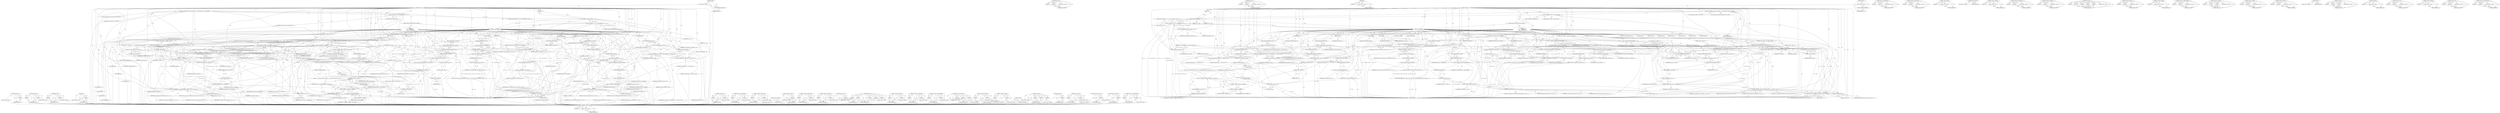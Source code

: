 digraph "&lt;operator&gt;.indirectFieldAccess" {
vulnerable_322 [label=<(METHOD,&lt;operator&gt;.not)>];
vulnerable_323 [label=<(PARAM,p1)>];
vulnerable_324 [label=<(BLOCK,&lt;empty&gt;,&lt;empty&gt;)>];
vulnerable_325 [label=<(METHOD_RETURN,ANY)>];
vulnerable_302 [label=<(METHOD,ptrace_break)>];
vulnerable_303 [label=<(PARAM,p1)>];
vulnerable_304 [label=<(PARAM,p2)>];
vulnerable_305 [label=<(BLOCK,&lt;empty&gt;,&lt;empty&gt;)>];
vulnerable_306 [label=<(METHOD_RETURN,ANY)>];
vulnerable_251 [label=<(METHOD,bad_syscall)>];
vulnerable_252 [label=<(PARAM,p1)>];
vulnerable_253 [label=<(PARAM,p2)>];
vulnerable_254 [label=<(BLOCK,&lt;empty&gt;,&lt;empty&gt;)>];
vulnerable_255 [label=<(METHOD_RETURN,ANY)>];
vulnerable_278 [label=<(METHOD,NR)>];
vulnerable_279 [label=<(PARAM,p1)>];
vulnerable_280 [label=<(BLOCK,&lt;empty&gt;,&lt;empty&gt;)>];
vulnerable_281 [label=<(METHOD_RETURN,ANY)>];
vulnerable_6 [label=<(METHOD,&lt;global&gt;)<SUB>1</SUB>>];
vulnerable_7 [label=<(BLOCK,&lt;empty&gt;,&lt;empty&gt;)<SUB>1</SUB>>];
vulnerable_8 [label=<(UNKNOWN,asmlinkage,asmlinkage)<SUB>1</SUB>>];
vulnerable_9 [label=<(METHOD,arm_syscall)<SUB>1</SUB>>];
vulnerable_10 [label=<(PARAM,int no)<SUB>1</SUB>>];
vulnerable_11 [label=<(PARAM,struct pt_regs *regs)<SUB>1</SUB>>];
vulnerable_12 [label=<(BLOCK,{
	struct thread_info *thread = current_thread_...,{
	struct thread_info *thread = current_thread_...)<SUB>2</SUB>>];
vulnerable_13 [label="<(LOCAL,struct thread_info* thread: thread_info*)<SUB>3</SUB>>"];
vulnerable_14 [label=<(&lt;operator&gt;.assignment,*thread = current_thread_info())<SUB>3</SUB>>];
vulnerable_15 [label=<(IDENTIFIER,thread,*thread = current_thread_info())<SUB>3</SUB>>];
vulnerable_16 [label=<(current_thread_info,current_thread_info())<SUB>3</SUB>>];
vulnerable_17 [label="<(LOCAL,siginfo_t info: siginfo_t)<SUB>4</SUB>>"];
vulnerable_18 [label=<(CONTROL_STRUCTURE,IF,if ((no &gt;&gt; 16) != (__ARM_NR_BASE&gt;&gt; 16)))<SUB>6</SUB>>];
vulnerable_19 [label=<(&lt;operator&gt;.notEquals,(no &gt;&gt; 16) != (__ARM_NR_BASE&gt;&gt; 16))<SUB>6</SUB>>];
vulnerable_20 [label=<(&lt;operator&gt;.arithmeticShiftRight,no &gt;&gt; 16)<SUB>6</SUB>>];
vulnerable_21 [label=<(IDENTIFIER,no,no &gt;&gt; 16)<SUB>6</SUB>>];
vulnerable_22 [label=<(LITERAL,16,no &gt;&gt; 16)<SUB>6</SUB>>];
vulnerable_23 [label=<(&lt;operator&gt;.arithmeticShiftRight,__ARM_NR_BASE&gt;&gt; 16)<SUB>6</SUB>>];
vulnerable_24 [label=<(IDENTIFIER,__ARM_NR_BASE,__ARM_NR_BASE&gt;&gt; 16)<SUB>6</SUB>>];
vulnerable_25 [label=<(LITERAL,16,__ARM_NR_BASE&gt;&gt; 16)<SUB>6</SUB>>];
vulnerable_26 [label=<(BLOCK,&lt;empty&gt;,&lt;empty&gt;)<SUB>7</SUB>>];
vulnerable_27 [label=<(RETURN,return bad_syscall(no, regs);,return bad_syscall(no, regs);)<SUB>7</SUB>>];
vulnerable_28 [label=<(bad_syscall,bad_syscall(no, regs))<SUB>7</SUB>>];
vulnerable_29 [label=<(IDENTIFIER,no,bad_syscall(no, regs))<SUB>7</SUB>>];
vulnerable_30 [label=<(IDENTIFIER,regs,bad_syscall(no, regs))<SUB>7</SUB>>];
vulnerable_31 [label=<(CONTROL_STRUCTURE,SWITCH,switch(no &amp; 0xffff))<SUB>9</SUB>>];
vulnerable_32 [label=<(&lt;operator&gt;.and,no &amp; 0xffff)<SUB>9</SUB>>];
vulnerable_33 [label=<(IDENTIFIER,no,no &amp; 0xffff)<SUB>9</SUB>>];
vulnerable_34 [label=<(LITERAL,0xffff,no &amp; 0xffff)<SUB>9</SUB>>];
vulnerable_35 [label="<(BLOCK,{
	case 0: /* branch through 0 */
		info.si_sig...,{
	case 0: /* branch through 0 */
		info.si_sig...)<SUB>9</SUB>>"];
vulnerable_36 [label=<(JUMP_TARGET,case)<SUB>10</SUB>>];
vulnerable_37 [label="<(LITERAL,0,{
	case 0: /* branch through 0 */
		info.si_sig...)<SUB>10</SUB>>"];
vulnerable_38 [label=<(&lt;operator&gt;.assignment,info.si_signo = SIGSEGV)<SUB>11</SUB>>];
vulnerable_39 [label=<(&lt;operator&gt;.fieldAccess,info.si_signo)<SUB>11</SUB>>];
vulnerable_40 [label=<(IDENTIFIER,info,info.si_signo = SIGSEGV)<SUB>11</SUB>>];
vulnerable_41 [label=<(FIELD_IDENTIFIER,si_signo,si_signo)<SUB>11</SUB>>];
vulnerable_42 [label=<(IDENTIFIER,SIGSEGV,info.si_signo = SIGSEGV)<SUB>11</SUB>>];
vulnerable_43 [label=<(&lt;operator&gt;.assignment,info.si_errno = 0)<SUB>12</SUB>>];
vulnerable_44 [label=<(&lt;operator&gt;.fieldAccess,info.si_errno)<SUB>12</SUB>>];
vulnerable_45 [label=<(IDENTIFIER,info,info.si_errno = 0)<SUB>12</SUB>>];
vulnerable_46 [label=<(FIELD_IDENTIFIER,si_errno,si_errno)<SUB>12</SUB>>];
vulnerable_47 [label=<(LITERAL,0,info.si_errno = 0)<SUB>12</SUB>>];
vulnerable_48 [label=<(&lt;operator&gt;.assignment,info.si_code  = SEGV_MAPERR)<SUB>13</SUB>>];
vulnerable_49 [label=<(&lt;operator&gt;.fieldAccess,info.si_code)<SUB>13</SUB>>];
vulnerable_50 [label=<(IDENTIFIER,info,info.si_code  = SEGV_MAPERR)<SUB>13</SUB>>];
vulnerable_51 [label=<(FIELD_IDENTIFIER,si_code,si_code)<SUB>13</SUB>>];
vulnerable_52 [label=<(IDENTIFIER,SEGV_MAPERR,info.si_code  = SEGV_MAPERR)<SUB>13</SUB>>];
vulnerable_53 [label=<(&lt;operator&gt;.assignment,info.si_addr  = NULL)<SUB>14</SUB>>];
vulnerable_54 [label=<(&lt;operator&gt;.fieldAccess,info.si_addr)<SUB>14</SUB>>];
vulnerable_55 [label=<(IDENTIFIER,info,info.si_addr  = NULL)<SUB>14</SUB>>];
vulnerable_56 [label=<(FIELD_IDENTIFIER,si_addr,si_addr)<SUB>14</SUB>>];
vulnerable_57 [label=<(IDENTIFIER,NULL,info.si_addr  = NULL)<SUB>14</SUB>>];
vulnerable_58 [label=<(arm_notify_die,arm_notify_die(&quot;branch through zero&quot;, regs, &amp;in...)<SUB>16</SUB>>];
vulnerable_59 [label=<(LITERAL,&quot;branch through zero&quot;,arm_notify_die(&quot;branch through zero&quot;, regs, &amp;in...)<SUB>16</SUB>>];
vulnerable_60 [label=<(IDENTIFIER,regs,arm_notify_die(&quot;branch through zero&quot;, regs, &amp;in...)<SUB>16</SUB>>];
vulnerable_61 [label=<(&lt;operator&gt;.addressOf,&amp;info)<SUB>16</SUB>>];
vulnerable_62 [label=<(IDENTIFIER,info,arm_notify_die(&quot;branch through zero&quot;, regs, &amp;in...)<SUB>16</SUB>>];
vulnerable_63 [label=<(LITERAL,0,arm_notify_die(&quot;branch through zero&quot;, regs, &amp;in...)<SUB>16</SUB>>];
vulnerable_64 [label=<(LITERAL,0,arm_notify_die(&quot;branch through zero&quot;, regs, &amp;in...)<SUB>16</SUB>>];
vulnerable_65 [label=<(RETURN,return 0;,return 0;)<SUB>17</SUB>>];
vulnerable_66 [label=<(LITERAL,0,return 0;)<SUB>17</SUB>>];
vulnerable_67 [label=<(JUMP_TARGET,case)<SUB>19</SUB>>];
vulnerable_68 [label=<(NR,NR(breakpoint))<SUB>19</SUB>>];
vulnerable_69 [label=<(IDENTIFIER,breakpoint,NR(breakpoint))<SUB>19</SUB>>];
vulnerable_70 [label="<(&lt;operator&gt;.assignmentMinus,regs-&gt;ARM_pc -= thumb_mode(regs) ? 2 : 4)<SUB>20</SUB>>"];
vulnerable_71 [label=<(&lt;operator&gt;.indirectFieldAccess,regs-&gt;ARM_pc)<SUB>20</SUB>>];
vulnerable_72 [label="<(IDENTIFIER,regs,regs-&gt;ARM_pc -= thumb_mode(regs) ? 2 : 4)<SUB>20</SUB>>"];
vulnerable_73 [label=<(FIELD_IDENTIFIER,ARM_pc,ARM_pc)<SUB>20</SUB>>];
vulnerable_74 [label="<(&lt;operator&gt;.conditional,thumb_mode(regs) ? 2 : 4)<SUB>20</SUB>>"];
vulnerable_75 [label=<(thumb_mode,thumb_mode(regs))<SUB>20</SUB>>];
vulnerable_76 [label=<(IDENTIFIER,regs,thumb_mode(regs))<SUB>20</SUB>>];
vulnerable_77 [label="<(LITERAL,2,thumb_mode(regs) ? 2 : 4)<SUB>20</SUB>>"];
vulnerable_78 [label="<(LITERAL,4,thumb_mode(regs) ? 2 : 4)<SUB>20</SUB>>"];
vulnerable_79 [label=<(ptrace_break,ptrace_break(current, regs))<SUB>21</SUB>>];
vulnerable_80 [label=<(IDENTIFIER,current,ptrace_break(current, regs))<SUB>21</SUB>>];
vulnerable_81 [label=<(IDENTIFIER,regs,ptrace_break(current, regs))<SUB>21</SUB>>];
vulnerable_82 [label=<(RETURN,return regs-&gt;ARM_r0;,return regs-&gt;ARM_r0;)<SUB>22</SUB>>];
vulnerable_83 [label=<(&lt;operator&gt;.indirectFieldAccess,regs-&gt;ARM_r0)<SUB>22</SUB>>];
vulnerable_84 [label=<(IDENTIFIER,regs,return regs-&gt;ARM_r0;)<SUB>22</SUB>>];
vulnerable_85 [label=<(FIELD_IDENTIFIER,ARM_r0,ARM_r0)<SUB>22</SUB>>];
vulnerable_86 [label=<(JUMP_TARGET,case)<SUB>38</SUB>>];
vulnerable_87 [label=<(NR,NR(cacheflush))<SUB>38</SUB>>];
vulnerable_88 [label=<(IDENTIFIER,cacheflush,NR(cacheflush))<SUB>38</SUB>>];
vulnerable_89 [label=<(RETURN,return do_cache_op(regs-&gt;ARM_r0, regs-&gt;ARM_r1, ...,return do_cache_op(regs-&gt;ARM_r0, regs-&gt;ARM_r1, ...)<SUB>39</SUB>>];
vulnerable_90 [label=<(do_cache_op,do_cache_op(regs-&gt;ARM_r0, regs-&gt;ARM_r1, regs-&gt;A...)<SUB>39</SUB>>];
vulnerable_91 [label=<(&lt;operator&gt;.indirectFieldAccess,regs-&gt;ARM_r0)<SUB>39</SUB>>];
vulnerable_92 [label=<(IDENTIFIER,regs,do_cache_op(regs-&gt;ARM_r0, regs-&gt;ARM_r1, regs-&gt;A...)<SUB>39</SUB>>];
vulnerable_93 [label=<(FIELD_IDENTIFIER,ARM_r0,ARM_r0)<SUB>39</SUB>>];
vulnerable_94 [label=<(&lt;operator&gt;.indirectFieldAccess,regs-&gt;ARM_r1)<SUB>39</SUB>>];
vulnerable_95 [label=<(IDENTIFIER,regs,do_cache_op(regs-&gt;ARM_r0, regs-&gt;ARM_r1, regs-&gt;A...)<SUB>39</SUB>>];
vulnerable_96 [label=<(FIELD_IDENTIFIER,ARM_r1,ARM_r1)<SUB>39</SUB>>];
vulnerable_97 [label=<(&lt;operator&gt;.indirectFieldAccess,regs-&gt;ARM_r2)<SUB>39</SUB>>];
vulnerable_98 [label=<(IDENTIFIER,regs,do_cache_op(regs-&gt;ARM_r0, regs-&gt;ARM_r1, regs-&gt;A...)<SUB>39</SUB>>];
vulnerable_99 [label=<(FIELD_IDENTIFIER,ARM_r2,ARM_r2)<SUB>39</SUB>>];
vulnerable_100 [label=<(JUMP_TARGET,case)<SUB>41</SUB>>];
vulnerable_101 [label=<(NR,NR(usr26))<SUB>41</SUB>>];
vulnerable_102 [label=<(IDENTIFIER,usr26,NR(usr26))<SUB>41</SUB>>];
vulnerable_103 [label=<(CONTROL_STRUCTURE,IF,if (!(elf_hwcap &amp; HWCAP_26BIT)))<SUB>42</SUB>>];
vulnerable_104 [label=<(&lt;operator&gt;.logicalNot,!(elf_hwcap &amp; HWCAP_26BIT))<SUB>42</SUB>>];
vulnerable_105 [label=<(&lt;operator&gt;.and,elf_hwcap &amp; HWCAP_26BIT)<SUB>42</SUB>>];
vulnerable_106 [label=<(IDENTIFIER,elf_hwcap,elf_hwcap &amp; HWCAP_26BIT)<SUB>42</SUB>>];
vulnerable_107 [label=<(IDENTIFIER,HWCAP_26BIT,elf_hwcap &amp; HWCAP_26BIT)<SUB>42</SUB>>];
vulnerable_108 [label=<(BLOCK,&lt;empty&gt;,&lt;empty&gt;)<SUB>43</SUB>>];
vulnerable_109 [label=<(CONTROL_STRUCTURE,BREAK,break;)<SUB>43</SUB>>];
vulnerable_110 [label=<(&lt;operators&gt;.assignmentAnd,regs-&gt;ARM_cpsr &amp;= ~MODE32_BIT)<SUB>44</SUB>>];
vulnerable_111 [label=<(&lt;operator&gt;.indirectFieldAccess,regs-&gt;ARM_cpsr)<SUB>44</SUB>>];
vulnerable_112 [label=<(IDENTIFIER,regs,regs-&gt;ARM_cpsr &amp;= ~MODE32_BIT)<SUB>44</SUB>>];
vulnerable_113 [label=<(FIELD_IDENTIFIER,ARM_cpsr,ARM_cpsr)<SUB>44</SUB>>];
vulnerable_114 [label=<(&lt;operator&gt;.not,~MODE32_BIT)<SUB>44</SUB>>];
vulnerable_115 [label=<(IDENTIFIER,MODE32_BIT,~MODE32_BIT)<SUB>44</SUB>>];
vulnerable_116 [label=<(RETURN,return regs-&gt;ARM_r0;,return regs-&gt;ARM_r0;)<SUB>45</SUB>>];
vulnerable_117 [label=<(&lt;operator&gt;.indirectFieldAccess,regs-&gt;ARM_r0)<SUB>45</SUB>>];
vulnerable_118 [label=<(IDENTIFIER,regs,return regs-&gt;ARM_r0;)<SUB>45</SUB>>];
vulnerable_119 [label=<(FIELD_IDENTIFIER,ARM_r0,ARM_r0)<SUB>45</SUB>>];
vulnerable_120 [label=<(JUMP_TARGET,case)<SUB>47</SUB>>];
vulnerable_121 [label=<(NR,NR(usr32))<SUB>47</SUB>>];
vulnerable_122 [label=<(IDENTIFIER,usr32,NR(usr32))<SUB>47</SUB>>];
vulnerable_123 [label=<(CONTROL_STRUCTURE,IF,if (!(elf_hwcap &amp; HWCAP_26BIT)))<SUB>48</SUB>>];
vulnerable_124 [label=<(&lt;operator&gt;.logicalNot,!(elf_hwcap &amp; HWCAP_26BIT))<SUB>48</SUB>>];
vulnerable_125 [label=<(&lt;operator&gt;.and,elf_hwcap &amp; HWCAP_26BIT)<SUB>48</SUB>>];
vulnerable_126 [label=<(IDENTIFIER,elf_hwcap,elf_hwcap &amp; HWCAP_26BIT)<SUB>48</SUB>>];
vulnerable_127 [label=<(IDENTIFIER,HWCAP_26BIT,elf_hwcap &amp; HWCAP_26BIT)<SUB>48</SUB>>];
vulnerable_128 [label=<(BLOCK,&lt;empty&gt;,&lt;empty&gt;)<SUB>49</SUB>>];
vulnerable_129 [label=<(CONTROL_STRUCTURE,BREAK,break;)<SUB>49</SUB>>];
vulnerable_130 [label=<(&lt;operators&gt;.assignmentOr,regs-&gt;ARM_cpsr |= MODE32_BIT)<SUB>50</SUB>>];
vulnerable_131 [label=<(&lt;operator&gt;.indirectFieldAccess,regs-&gt;ARM_cpsr)<SUB>50</SUB>>];
vulnerable_132 [label=<(IDENTIFIER,regs,regs-&gt;ARM_cpsr |= MODE32_BIT)<SUB>50</SUB>>];
vulnerable_133 [label=<(FIELD_IDENTIFIER,ARM_cpsr,ARM_cpsr)<SUB>50</SUB>>];
vulnerable_134 [label=<(IDENTIFIER,MODE32_BIT,regs-&gt;ARM_cpsr |= MODE32_BIT)<SUB>50</SUB>>];
vulnerable_135 [label=<(RETURN,return regs-&gt;ARM_r0;,return regs-&gt;ARM_r0;)<SUB>51</SUB>>];
vulnerable_136 [label=<(&lt;operator&gt;.indirectFieldAccess,regs-&gt;ARM_r0)<SUB>51</SUB>>];
vulnerable_137 [label=<(IDENTIFIER,regs,return regs-&gt;ARM_r0;)<SUB>51</SUB>>];
vulnerable_138 [label=<(FIELD_IDENTIFIER,ARM_r0,ARM_r0)<SUB>51</SUB>>];
vulnerable_139 [label=<(JUMP_TARGET,case)<SUB>53</SUB>>];
vulnerable_140 [label=<(NR,NR(set_tls))<SUB>53</SUB>>];
vulnerable_141 [label=<(IDENTIFIER,set_tls,NR(set_tls))<SUB>53</SUB>>];
vulnerable_142 [label=<(&lt;operator&gt;.assignment,thread-&gt;tp_value = regs-&gt;ARM_r0)<SUB>54</SUB>>];
vulnerable_143 [label=<(&lt;operator&gt;.indirectFieldAccess,thread-&gt;tp_value)<SUB>54</SUB>>];
vulnerable_144 [label=<(IDENTIFIER,thread,thread-&gt;tp_value = regs-&gt;ARM_r0)<SUB>54</SUB>>];
vulnerable_145 [label=<(FIELD_IDENTIFIER,tp_value,tp_value)<SUB>54</SUB>>];
vulnerable_146 [label=<(&lt;operator&gt;.indirectFieldAccess,regs-&gt;ARM_r0)<SUB>54</SUB>>];
vulnerable_147 [label=<(IDENTIFIER,regs,thread-&gt;tp_value = regs-&gt;ARM_r0)<SUB>54</SUB>>];
vulnerable_148 [label=<(FIELD_IDENTIFIER,ARM_r0,ARM_r0)<SUB>54</SUB>>];
vulnerable_149 [label=<(CONTROL_STRUCTURE,IF,if (tls_emu))<SUB>55</SUB>>];
vulnerable_150 [label=<(IDENTIFIER,tls_emu,if (tls_emu))<SUB>55</SUB>>];
vulnerable_151 [label=<(BLOCK,&lt;empty&gt;,&lt;empty&gt;)<SUB>56</SUB>>];
vulnerable_152 [label=<(RETURN,return 0;,return 0;)<SUB>56</SUB>>];
vulnerable_153 [label=<(LITERAL,0,return 0;)<SUB>56</SUB>>];
vulnerable_154 [label=<(CONTROL_STRUCTURE,IF,if (has_tls_reg))<SUB>57</SUB>>];
vulnerable_155 [label=<(IDENTIFIER,has_tls_reg,if (has_tls_reg))<SUB>57</SUB>>];
vulnerable_156 [label="<(BLOCK,{
			asm (&quot;mcr p15, 0, %0, c13, c0, 3&quot;
				: : ...,{
			asm (&quot;mcr p15, 0, %0, c13, c0, 3&quot;
				: : ...)<SUB>57</SUB>>"];
vulnerable_157 [label="<(UNKNOWN,asm (&quot;mcr p15, 0, %0, c13, c0, 3&quot;
				: : &quot;r&quot; (...,asm (&quot;mcr p15, 0, %0, c13, c0, 3&quot;
				: : &quot;r&quot; (...)<SUB>58</SUB>>"];
vulnerable_158 [label=<(CONTROL_STRUCTURE,ELSE,else)<SUB>60</SUB>>];
vulnerable_159 [label=<(BLOCK,{
			/*
			 * User space must never try to acce...,{
			/*
			 * User space must never try to acce...)<SUB>60</SUB>>];
vulnerable_160 [label=<(&lt;operator&gt;.assignment,*((unsigned int *)0xffff0ff0) = regs-&gt;ARM_r0)<SUB>67</SUB>>];
vulnerable_161 [label=<(&lt;operator&gt;.indirection,*((unsigned int *)0xffff0ff0))<SUB>67</SUB>>];
vulnerable_162 [label=<(&lt;operator&gt;.cast,(unsigned int *)0xffff0ff0)<SUB>67</SUB>>];
vulnerable_163 [label=<(UNKNOWN,unsigned int *,unsigned int *)<SUB>67</SUB>>];
vulnerable_164 [label=<(LITERAL,0xffff0ff0,(unsigned int *)0xffff0ff0)<SUB>67</SUB>>];
vulnerable_165 [label=<(&lt;operator&gt;.indirectFieldAccess,regs-&gt;ARM_r0)<SUB>67</SUB>>];
vulnerable_166 [label=<(IDENTIFIER,regs,*((unsigned int *)0xffff0ff0) = regs-&gt;ARM_r0)<SUB>67</SUB>>];
vulnerable_167 [label=<(FIELD_IDENTIFIER,ARM_r0,ARM_r0)<SUB>67</SUB>>];
vulnerable_168 [label=<(RETURN,return 0;,return 0;)<SUB>69</SUB>>];
vulnerable_169 [label=<(LITERAL,0,return 0;)<SUB>69</SUB>>];
vulnerable_170 [label=<(JUMP_TARGET,default)<SUB>123</SUB>>];
vulnerable_171 [label=<(CONTROL_STRUCTURE,IF,if ((no &amp; 0xffff) &lt;= 0x7ff))<SUB>128</SUB>>];
vulnerable_172 [label=<(&lt;operator&gt;.lessEqualsThan,(no &amp; 0xffff) &lt;= 0x7ff)<SUB>128</SUB>>];
vulnerable_173 [label=<(&lt;operator&gt;.and,no &amp; 0xffff)<SUB>128</SUB>>];
vulnerable_174 [label=<(IDENTIFIER,no,no &amp; 0xffff)<SUB>128</SUB>>];
vulnerable_175 [label=<(LITERAL,0xffff,no &amp; 0xffff)<SUB>128</SUB>>];
vulnerable_176 [label=<(LITERAL,0x7ff,(no &amp; 0xffff) &lt;= 0x7ff)<SUB>128</SUB>>];
vulnerable_177 [label=<(BLOCK,&lt;empty&gt;,&lt;empty&gt;)<SUB>129</SUB>>];
vulnerable_178 [label=<(RETURN,return -ENOSYS;,return -ENOSYS;)<SUB>129</SUB>>];
vulnerable_179 [label=<(&lt;operator&gt;.minus,-ENOSYS)<SUB>129</SUB>>];
vulnerable_180 [label=<(IDENTIFIER,ENOSYS,-ENOSYS)<SUB>129</SUB>>];
vulnerable_181 [label=<(CONTROL_STRUCTURE,BREAK,break;)<SUB>130</SUB>>];
vulnerable_182 [label=<(&lt;operator&gt;.assignment,info.si_signo = SIGILL)<SUB>147</SUB>>];
vulnerable_183 [label=<(&lt;operator&gt;.fieldAccess,info.si_signo)<SUB>147</SUB>>];
vulnerable_184 [label=<(IDENTIFIER,info,info.si_signo = SIGILL)<SUB>147</SUB>>];
vulnerable_185 [label=<(FIELD_IDENTIFIER,si_signo,si_signo)<SUB>147</SUB>>];
vulnerable_186 [label=<(IDENTIFIER,SIGILL,info.si_signo = SIGILL)<SUB>147</SUB>>];
vulnerable_187 [label=<(&lt;operator&gt;.assignment,info.si_errno = 0)<SUB>148</SUB>>];
vulnerable_188 [label=<(&lt;operator&gt;.fieldAccess,info.si_errno)<SUB>148</SUB>>];
vulnerable_189 [label=<(IDENTIFIER,info,info.si_errno = 0)<SUB>148</SUB>>];
vulnerable_190 [label=<(FIELD_IDENTIFIER,si_errno,si_errno)<SUB>148</SUB>>];
vulnerable_191 [label=<(LITERAL,0,info.si_errno = 0)<SUB>148</SUB>>];
vulnerable_192 [label=<(&lt;operator&gt;.assignment,info.si_code  = ILL_ILLTRP)<SUB>149</SUB>>];
vulnerable_193 [label=<(&lt;operator&gt;.fieldAccess,info.si_code)<SUB>149</SUB>>];
vulnerable_194 [label=<(IDENTIFIER,info,info.si_code  = ILL_ILLTRP)<SUB>149</SUB>>];
vulnerable_195 [label=<(FIELD_IDENTIFIER,si_code,si_code)<SUB>149</SUB>>];
vulnerable_196 [label=<(IDENTIFIER,ILL_ILLTRP,info.si_code  = ILL_ILLTRP)<SUB>149</SUB>>];
vulnerable_197 [label=<(arm_notify_die,arm_notify_die(&quot;Oops - bad syscall(2)&quot;, regs, &amp;...)<SUB>153</SUB>>];
vulnerable_198 [label=<(LITERAL,&quot;Oops - bad syscall(2)&quot;,arm_notify_die(&quot;Oops - bad syscall(2)&quot;, regs, &amp;...)<SUB>153</SUB>>];
vulnerable_199 [label=<(IDENTIFIER,regs,arm_notify_die(&quot;Oops - bad syscall(2)&quot;, regs, &amp;...)<SUB>153</SUB>>];
vulnerable_200 [label=<(&lt;operator&gt;.addressOf,&amp;info)<SUB>153</SUB>>];
vulnerable_201 [label=<(IDENTIFIER,info,arm_notify_die(&quot;Oops - bad syscall(2)&quot;, regs, &amp;...)<SUB>153</SUB>>];
vulnerable_202 [label=<(IDENTIFIER,no,arm_notify_die(&quot;Oops - bad syscall(2)&quot;, regs, &amp;...)<SUB>153</SUB>>];
vulnerable_203 [label=<(LITERAL,0,arm_notify_die(&quot;Oops - bad syscall(2)&quot;, regs, &amp;...)<SUB>153</SUB>>];
vulnerable_204 [label=<(RETURN,return 0;,return 0;)<SUB>154</SUB>>];
vulnerable_205 [label=<(LITERAL,0,return 0;)<SUB>154</SUB>>];
vulnerable_206 [label=<(METHOD_RETURN,int)<SUB>1</SUB>>];
vulnerable_208 [label=<(METHOD_RETURN,ANY)<SUB>1</SUB>>];
vulnerable_340 [label=<(METHOD,&lt;operator&gt;.lessEqualsThan)>];
vulnerable_341 [label=<(PARAM,p1)>];
vulnerable_342 [label=<(PARAM,p2)>];
vulnerable_343 [label=<(BLOCK,&lt;empty&gt;,&lt;empty&gt;)>];
vulnerable_344 [label=<(METHOD_RETURN,ANY)>];
vulnerable_282 [label=<(METHOD,&lt;operator&gt;.assignmentMinus)>];
vulnerable_283 [label=<(PARAM,p1)>];
vulnerable_284 [label=<(PARAM,p2)>];
vulnerable_285 [label=<(BLOCK,&lt;empty&gt;,&lt;empty&gt;)>];
vulnerable_286 [label=<(METHOD_RETURN,ANY)>];
vulnerable_345 [label=<(METHOD,&lt;operator&gt;.minus)>];
vulnerable_346 [label=<(PARAM,p1)>];
vulnerable_347 [label=<(BLOCK,&lt;empty&gt;,&lt;empty&gt;)>];
vulnerable_348 [label=<(METHOD_RETURN,ANY)>];
vulnerable_238 [label=<(METHOD,current_thread_info)>];
vulnerable_239 [label=<(BLOCK,&lt;empty&gt;,&lt;empty&gt;)>];
vulnerable_240 [label=<(METHOD_RETURN,ANY)>];
vulnerable_274 [label=<(METHOD,&lt;operator&gt;.addressOf)>];
vulnerable_275 [label=<(PARAM,p1)>];
vulnerable_276 [label=<(BLOCK,&lt;empty&gt;,&lt;empty&gt;)>];
vulnerable_277 [label=<(METHOD_RETURN,ANY)>];
vulnerable_317 [label=<(METHOD,&lt;operators&gt;.assignmentAnd)>];
vulnerable_318 [label=<(PARAM,p1)>];
vulnerable_319 [label=<(PARAM,p2)>];
vulnerable_320 [label=<(BLOCK,&lt;empty&gt;,&lt;empty&gt;)>];
vulnerable_321 [label=<(METHOD_RETURN,ANY)>];
vulnerable_326 [label=<(METHOD,&lt;operators&gt;.assignmentOr)>];
vulnerable_327 [label=<(PARAM,p1)>];
vulnerable_328 [label=<(PARAM,p2)>];
vulnerable_329 [label=<(BLOCK,&lt;empty&gt;,&lt;empty&gt;)>];
vulnerable_330 [label=<(METHOD_RETURN,ANY)>];
vulnerable_266 [label=<(METHOD,arm_notify_die)>];
vulnerable_267 [label=<(PARAM,p1)>];
vulnerable_268 [label=<(PARAM,p2)>];
vulnerable_269 [label=<(PARAM,p3)>];
vulnerable_270 [label=<(PARAM,p4)>];
vulnerable_271 [label=<(PARAM,p5)>];
vulnerable_272 [label=<(BLOCK,&lt;empty&gt;,&lt;empty&gt;)>];
vulnerable_273 [label=<(METHOD_RETURN,ANY)>];
vulnerable_261 [label=<(METHOD,&lt;operator&gt;.fieldAccess)>];
vulnerable_262 [label=<(PARAM,p1)>];
vulnerable_263 [label=<(PARAM,p2)>];
vulnerable_264 [label=<(BLOCK,&lt;empty&gt;,&lt;empty&gt;)>];
vulnerable_265 [label=<(METHOD_RETURN,ANY)>];
vulnerable_331 [label=<(METHOD,&lt;operator&gt;.indirection)>];
vulnerable_332 [label=<(PARAM,p1)>];
vulnerable_333 [label=<(BLOCK,&lt;empty&gt;,&lt;empty&gt;)>];
vulnerable_334 [label=<(METHOD_RETURN,ANY)>];
vulnerable_246 [label=<(METHOD,&lt;operator&gt;.arithmeticShiftRight)>];
vulnerable_247 [label=<(PARAM,p1)>];
vulnerable_248 [label=<(PARAM,p2)>];
vulnerable_249 [label=<(BLOCK,&lt;empty&gt;,&lt;empty&gt;)>];
vulnerable_250 [label=<(METHOD_RETURN,ANY)>];
vulnerable_292 [label=<(METHOD,&lt;operator&gt;.conditional)>];
vulnerable_293 [label=<(PARAM,p1)>];
vulnerable_294 [label=<(PARAM,p2)>];
vulnerable_295 [label=<(PARAM,p3)>];
vulnerable_296 [label=<(BLOCK,&lt;empty&gt;,&lt;empty&gt;)>];
vulnerable_297 [label=<(METHOD_RETURN,ANY)>];
vulnerable_241 [label=<(METHOD,&lt;operator&gt;.notEquals)>];
vulnerable_242 [label=<(PARAM,p1)>];
vulnerable_243 [label=<(PARAM,p2)>];
vulnerable_244 [label=<(BLOCK,&lt;empty&gt;,&lt;empty&gt;)>];
vulnerable_245 [label=<(METHOD_RETURN,ANY)>];
vulnerable_233 [label=<(METHOD,&lt;operator&gt;.assignment)>];
vulnerable_234 [label=<(PARAM,p1)>];
vulnerable_235 [label=<(PARAM,p2)>];
vulnerable_236 [label=<(BLOCK,&lt;empty&gt;,&lt;empty&gt;)>];
vulnerable_237 [label=<(METHOD_RETURN,ANY)>];
vulnerable_227 [label=<(METHOD,&lt;global&gt;)<SUB>1</SUB>>];
vulnerable_228 [label=<(BLOCK,&lt;empty&gt;,&lt;empty&gt;)>];
vulnerable_229 [label=<(METHOD_RETURN,ANY)>];
vulnerable_307 [label=<(METHOD,do_cache_op)>];
vulnerable_308 [label=<(PARAM,p1)>];
vulnerable_309 [label=<(PARAM,p2)>];
vulnerable_310 [label=<(PARAM,p3)>];
vulnerable_311 [label=<(BLOCK,&lt;empty&gt;,&lt;empty&gt;)>];
vulnerable_312 [label=<(METHOD_RETURN,ANY)>];
vulnerable_298 [label=<(METHOD,thumb_mode)>];
vulnerable_299 [label=<(PARAM,p1)>];
vulnerable_300 [label=<(BLOCK,&lt;empty&gt;,&lt;empty&gt;)>];
vulnerable_301 [label=<(METHOD_RETURN,ANY)>];
vulnerable_256 [label=<(METHOD,&lt;operator&gt;.and)>];
vulnerable_257 [label=<(PARAM,p1)>];
vulnerable_258 [label=<(PARAM,p2)>];
vulnerable_259 [label=<(BLOCK,&lt;empty&gt;,&lt;empty&gt;)>];
vulnerable_260 [label=<(METHOD_RETURN,ANY)>];
vulnerable_313 [label=<(METHOD,&lt;operator&gt;.logicalNot)>];
vulnerable_314 [label=<(PARAM,p1)>];
vulnerable_315 [label=<(BLOCK,&lt;empty&gt;,&lt;empty&gt;)>];
vulnerable_316 [label=<(METHOD_RETURN,ANY)>];
vulnerable_335 [label=<(METHOD,&lt;operator&gt;.cast)>];
vulnerable_336 [label=<(PARAM,p1)>];
vulnerable_337 [label=<(PARAM,p2)>];
vulnerable_338 [label=<(BLOCK,&lt;empty&gt;,&lt;empty&gt;)>];
vulnerable_339 [label=<(METHOD_RETURN,ANY)>];
vulnerable_287 [label=<(METHOD,&lt;operator&gt;.indirectFieldAccess)>];
vulnerable_288 [label=<(PARAM,p1)>];
vulnerable_289 [label=<(PARAM,p2)>];
vulnerable_290 [label=<(BLOCK,&lt;empty&gt;,&lt;empty&gt;)>];
vulnerable_291 [label=<(METHOD_RETURN,ANY)>];
fixed_324 [label=<(METHOD,&lt;operator&gt;.not)>];
fixed_325 [label=<(PARAM,p1)>];
fixed_326 [label=<(BLOCK,&lt;empty&gt;,&lt;empty&gt;)>];
fixed_327 [label=<(METHOD_RETURN,ANY)>];
fixed_304 [label=<(METHOD,ptrace_break)>];
fixed_305 [label=<(PARAM,p1)>];
fixed_306 [label=<(PARAM,p2)>];
fixed_307 [label=<(BLOCK,&lt;empty&gt;,&lt;empty&gt;)>];
fixed_308 [label=<(METHOD_RETURN,ANY)>];
fixed_253 [label=<(METHOD,bad_syscall)>];
fixed_254 [label=<(PARAM,p1)>];
fixed_255 [label=<(PARAM,p2)>];
fixed_256 [label=<(BLOCK,&lt;empty&gt;,&lt;empty&gt;)>];
fixed_257 [label=<(METHOD_RETURN,ANY)>];
fixed_280 [label=<(METHOD,NR)>];
fixed_281 [label=<(PARAM,p1)>];
fixed_282 [label=<(BLOCK,&lt;empty&gt;,&lt;empty&gt;)>];
fixed_283 [label=<(METHOD_RETURN,ANY)>];
fixed_6 [label=<(METHOD,&lt;global&gt;)<SUB>1</SUB>>];
fixed_7 [label=<(BLOCK,&lt;empty&gt;,&lt;empty&gt;)<SUB>1</SUB>>];
fixed_8 [label=<(UNKNOWN,asmlinkage,asmlinkage)<SUB>1</SUB>>];
fixed_9 [label=<(METHOD,arm_syscall)<SUB>1</SUB>>];
fixed_10 [label=<(PARAM,int no)<SUB>1</SUB>>];
fixed_11 [label=<(PARAM,struct pt_regs *regs)<SUB>1</SUB>>];
fixed_12 [label=<(BLOCK,{
	struct thread_info *thread = current_thread_...,{
	struct thread_info *thread = current_thread_...)<SUB>2</SUB>>];
fixed_13 [label="<(LOCAL,struct thread_info* thread: thread_info*)<SUB>3</SUB>>"];
fixed_14 [label=<(&lt;operator&gt;.assignment,*thread = current_thread_info())<SUB>3</SUB>>];
fixed_15 [label=<(IDENTIFIER,thread,*thread = current_thread_info())<SUB>3</SUB>>];
fixed_16 [label=<(current_thread_info,current_thread_info())<SUB>3</SUB>>];
fixed_17 [label="<(LOCAL,siginfo_t info: siginfo_t)<SUB>4</SUB>>"];
fixed_18 [label=<(CONTROL_STRUCTURE,IF,if ((no &gt;&gt; 16) != (__ARM_NR_BASE&gt;&gt; 16)))<SUB>6</SUB>>];
fixed_19 [label=<(&lt;operator&gt;.notEquals,(no &gt;&gt; 16) != (__ARM_NR_BASE&gt;&gt; 16))<SUB>6</SUB>>];
fixed_20 [label=<(&lt;operator&gt;.arithmeticShiftRight,no &gt;&gt; 16)<SUB>6</SUB>>];
fixed_21 [label=<(IDENTIFIER,no,no &gt;&gt; 16)<SUB>6</SUB>>];
fixed_22 [label=<(LITERAL,16,no &gt;&gt; 16)<SUB>6</SUB>>];
fixed_23 [label=<(&lt;operator&gt;.arithmeticShiftRight,__ARM_NR_BASE&gt;&gt; 16)<SUB>6</SUB>>];
fixed_24 [label=<(IDENTIFIER,__ARM_NR_BASE,__ARM_NR_BASE&gt;&gt; 16)<SUB>6</SUB>>];
fixed_25 [label=<(LITERAL,16,__ARM_NR_BASE&gt;&gt; 16)<SUB>6</SUB>>];
fixed_26 [label=<(BLOCK,&lt;empty&gt;,&lt;empty&gt;)<SUB>7</SUB>>];
fixed_27 [label=<(RETURN,return bad_syscall(no, regs);,return bad_syscall(no, regs);)<SUB>7</SUB>>];
fixed_28 [label=<(bad_syscall,bad_syscall(no, regs))<SUB>7</SUB>>];
fixed_29 [label=<(IDENTIFIER,no,bad_syscall(no, regs))<SUB>7</SUB>>];
fixed_30 [label=<(IDENTIFIER,regs,bad_syscall(no, regs))<SUB>7</SUB>>];
fixed_31 [label=<(CONTROL_STRUCTURE,SWITCH,switch(no &amp; 0xffff))<SUB>9</SUB>>];
fixed_32 [label=<(&lt;operator&gt;.and,no &amp; 0xffff)<SUB>9</SUB>>];
fixed_33 [label=<(IDENTIFIER,no,no &amp; 0xffff)<SUB>9</SUB>>];
fixed_34 [label=<(LITERAL,0xffff,no &amp; 0xffff)<SUB>9</SUB>>];
fixed_35 [label="<(BLOCK,{
	case 0: /* branch through 0 */
		info.si_sig...,{
	case 0: /* branch through 0 */
		info.si_sig...)<SUB>9</SUB>>"];
fixed_36 [label=<(JUMP_TARGET,case)<SUB>10</SUB>>];
fixed_37 [label="<(LITERAL,0,{
	case 0: /* branch through 0 */
		info.si_sig...)<SUB>10</SUB>>"];
fixed_38 [label=<(&lt;operator&gt;.assignment,info.si_signo = SIGSEGV)<SUB>11</SUB>>];
fixed_39 [label=<(&lt;operator&gt;.fieldAccess,info.si_signo)<SUB>11</SUB>>];
fixed_40 [label=<(IDENTIFIER,info,info.si_signo = SIGSEGV)<SUB>11</SUB>>];
fixed_41 [label=<(FIELD_IDENTIFIER,si_signo,si_signo)<SUB>11</SUB>>];
fixed_42 [label=<(IDENTIFIER,SIGSEGV,info.si_signo = SIGSEGV)<SUB>11</SUB>>];
fixed_43 [label=<(&lt;operator&gt;.assignment,info.si_errno = 0)<SUB>12</SUB>>];
fixed_44 [label=<(&lt;operator&gt;.fieldAccess,info.si_errno)<SUB>12</SUB>>];
fixed_45 [label=<(IDENTIFIER,info,info.si_errno = 0)<SUB>12</SUB>>];
fixed_46 [label=<(FIELD_IDENTIFIER,si_errno,si_errno)<SUB>12</SUB>>];
fixed_47 [label=<(LITERAL,0,info.si_errno = 0)<SUB>12</SUB>>];
fixed_48 [label=<(&lt;operator&gt;.assignment,info.si_code  = SEGV_MAPERR)<SUB>13</SUB>>];
fixed_49 [label=<(&lt;operator&gt;.fieldAccess,info.si_code)<SUB>13</SUB>>];
fixed_50 [label=<(IDENTIFIER,info,info.si_code  = SEGV_MAPERR)<SUB>13</SUB>>];
fixed_51 [label=<(FIELD_IDENTIFIER,si_code,si_code)<SUB>13</SUB>>];
fixed_52 [label=<(IDENTIFIER,SEGV_MAPERR,info.si_code  = SEGV_MAPERR)<SUB>13</SUB>>];
fixed_53 [label=<(&lt;operator&gt;.assignment,info.si_addr  = NULL)<SUB>14</SUB>>];
fixed_54 [label=<(&lt;operator&gt;.fieldAccess,info.si_addr)<SUB>14</SUB>>];
fixed_55 [label=<(IDENTIFIER,info,info.si_addr  = NULL)<SUB>14</SUB>>];
fixed_56 [label=<(FIELD_IDENTIFIER,si_addr,si_addr)<SUB>14</SUB>>];
fixed_57 [label=<(IDENTIFIER,NULL,info.si_addr  = NULL)<SUB>14</SUB>>];
fixed_58 [label=<(arm_notify_die,arm_notify_die(&quot;branch through zero&quot;, regs, &amp;in...)<SUB>16</SUB>>];
fixed_59 [label=<(LITERAL,&quot;branch through zero&quot;,arm_notify_die(&quot;branch through zero&quot;, regs, &amp;in...)<SUB>16</SUB>>];
fixed_60 [label=<(IDENTIFIER,regs,arm_notify_die(&quot;branch through zero&quot;, regs, &amp;in...)<SUB>16</SUB>>];
fixed_61 [label=<(&lt;operator&gt;.addressOf,&amp;info)<SUB>16</SUB>>];
fixed_62 [label=<(IDENTIFIER,info,arm_notify_die(&quot;branch through zero&quot;, regs, &amp;in...)<SUB>16</SUB>>];
fixed_63 [label=<(LITERAL,0,arm_notify_die(&quot;branch through zero&quot;, regs, &amp;in...)<SUB>16</SUB>>];
fixed_64 [label=<(LITERAL,0,arm_notify_die(&quot;branch through zero&quot;, regs, &amp;in...)<SUB>16</SUB>>];
fixed_65 [label=<(RETURN,return 0;,return 0;)<SUB>17</SUB>>];
fixed_66 [label=<(LITERAL,0,return 0;)<SUB>17</SUB>>];
fixed_67 [label=<(JUMP_TARGET,case)<SUB>19</SUB>>];
fixed_68 [label=<(NR,NR(breakpoint))<SUB>19</SUB>>];
fixed_69 [label=<(IDENTIFIER,breakpoint,NR(breakpoint))<SUB>19</SUB>>];
fixed_70 [label="<(&lt;operator&gt;.assignmentMinus,regs-&gt;ARM_pc -= thumb_mode(regs) ? 2 : 4)<SUB>20</SUB>>"];
fixed_71 [label=<(&lt;operator&gt;.indirectFieldAccess,regs-&gt;ARM_pc)<SUB>20</SUB>>];
fixed_72 [label="<(IDENTIFIER,regs,regs-&gt;ARM_pc -= thumb_mode(regs) ? 2 : 4)<SUB>20</SUB>>"];
fixed_73 [label=<(FIELD_IDENTIFIER,ARM_pc,ARM_pc)<SUB>20</SUB>>];
fixed_74 [label="<(&lt;operator&gt;.conditional,thumb_mode(regs) ? 2 : 4)<SUB>20</SUB>>"];
fixed_75 [label=<(thumb_mode,thumb_mode(regs))<SUB>20</SUB>>];
fixed_76 [label=<(IDENTIFIER,regs,thumb_mode(regs))<SUB>20</SUB>>];
fixed_77 [label="<(LITERAL,2,thumb_mode(regs) ? 2 : 4)<SUB>20</SUB>>"];
fixed_78 [label="<(LITERAL,4,thumb_mode(regs) ? 2 : 4)<SUB>20</SUB>>"];
fixed_79 [label=<(ptrace_break,ptrace_break(current, regs))<SUB>21</SUB>>];
fixed_80 [label=<(IDENTIFIER,current,ptrace_break(current, regs))<SUB>21</SUB>>];
fixed_81 [label=<(IDENTIFIER,regs,ptrace_break(current, regs))<SUB>21</SUB>>];
fixed_82 [label=<(RETURN,return regs-&gt;ARM_r0;,return regs-&gt;ARM_r0;)<SUB>22</SUB>>];
fixed_83 [label=<(&lt;operator&gt;.indirectFieldAccess,regs-&gt;ARM_r0)<SUB>22</SUB>>];
fixed_84 [label=<(IDENTIFIER,regs,return regs-&gt;ARM_r0;)<SUB>22</SUB>>];
fixed_85 [label=<(FIELD_IDENTIFIER,ARM_r0,ARM_r0)<SUB>22</SUB>>];
fixed_86 [label=<(JUMP_TARGET,case)<SUB>38</SUB>>];
fixed_87 [label=<(NR,NR(cacheflush))<SUB>38</SUB>>];
fixed_88 [label=<(IDENTIFIER,cacheflush,NR(cacheflush))<SUB>38</SUB>>];
fixed_89 [label=<(RETURN,return do_cache_op(regs-&gt;ARM_r0, regs-&gt;ARM_r1, ...,return do_cache_op(regs-&gt;ARM_r0, regs-&gt;ARM_r1, ...)<SUB>39</SUB>>];
fixed_90 [label=<(do_cache_op,do_cache_op(regs-&gt;ARM_r0, regs-&gt;ARM_r1, regs-&gt;A...)<SUB>39</SUB>>];
fixed_91 [label=<(&lt;operator&gt;.indirectFieldAccess,regs-&gt;ARM_r0)<SUB>39</SUB>>];
fixed_92 [label=<(IDENTIFIER,regs,do_cache_op(regs-&gt;ARM_r0, regs-&gt;ARM_r1, regs-&gt;A...)<SUB>39</SUB>>];
fixed_93 [label=<(FIELD_IDENTIFIER,ARM_r0,ARM_r0)<SUB>39</SUB>>];
fixed_94 [label=<(&lt;operator&gt;.indirectFieldAccess,regs-&gt;ARM_r1)<SUB>39</SUB>>];
fixed_95 [label=<(IDENTIFIER,regs,do_cache_op(regs-&gt;ARM_r0, regs-&gt;ARM_r1, regs-&gt;A...)<SUB>39</SUB>>];
fixed_96 [label=<(FIELD_IDENTIFIER,ARM_r1,ARM_r1)<SUB>39</SUB>>];
fixed_97 [label=<(&lt;operator&gt;.indirectFieldAccess,regs-&gt;ARM_r2)<SUB>39</SUB>>];
fixed_98 [label=<(IDENTIFIER,regs,do_cache_op(regs-&gt;ARM_r0, regs-&gt;ARM_r1, regs-&gt;A...)<SUB>39</SUB>>];
fixed_99 [label=<(FIELD_IDENTIFIER,ARM_r2,ARM_r2)<SUB>39</SUB>>];
fixed_100 [label=<(JUMP_TARGET,case)<SUB>41</SUB>>];
fixed_101 [label=<(NR,NR(usr26))<SUB>41</SUB>>];
fixed_102 [label=<(IDENTIFIER,usr26,NR(usr26))<SUB>41</SUB>>];
fixed_103 [label=<(CONTROL_STRUCTURE,IF,if (!(elf_hwcap &amp; HWCAP_26BIT)))<SUB>42</SUB>>];
fixed_104 [label=<(&lt;operator&gt;.logicalNot,!(elf_hwcap &amp; HWCAP_26BIT))<SUB>42</SUB>>];
fixed_105 [label=<(&lt;operator&gt;.and,elf_hwcap &amp; HWCAP_26BIT)<SUB>42</SUB>>];
fixed_106 [label=<(IDENTIFIER,elf_hwcap,elf_hwcap &amp; HWCAP_26BIT)<SUB>42</SUB>>];
fixed_107 [label=<(IDENTIFIER,HWCAP_26BIT,elf_hwcap &amp; HWCAP_26BIT)<SUB>42</SUB>>];
fixed_108 [label=<(BLOCK,&lt;empty&gt;,&lt;empty&gt;)<SUB>43</SUB>>];
fixed_109 [label=<(CONTROL_STRUCTURE,BREAK,break;)<SUB>43</SUB>>];
fixed_110 [label=<(&lt;operators&gt;.assignmentAnd,regs-&gt;ARM_cpsr &amp;= ~MODE32_BIT)<SUB>44</SUB>>];
fixed_111 [label=<(&lt;operator&gt;.indirectFieldAccess,regs-&gt;ARM_cpsr)<SUB>44</SUB>>];
fixed_112 [label=<(IDENTIFIER,regs,regs-&gt;ARM_cpsr &amp;= ~MODE32_BIT)<SUB>44</SUB>>];
fixed_113 [label=<(FIELD_IDENTIFIER,ARM_cpsr,ARM_cpsr)<SUB>44</SUB>>];
fixed_114 [label=<(&lt;operator&gt;.not,~MODE32_BIT)<SUB>44</SUB>>];
fixed_115 [label=<(IDENTIFIER,MODE32_BIT,~MODE32_BIT)<SUB>44</SUB>>];
fixed_116 [label=<(RETURN,return regs-&gt;ARM_r0;,return regs-&gt;ARM_r0;)<SUB>45</SUB>>];
fixed_117 [label=<(&lt;operator&gt;.indirectFieldAccess,regs-&gt;ARM_r0)<SUB>45</SUB>>];
fixed_118 [label=<(IDENTIFIER,regs,return regs-&gt;ARM_r0;)<SUB>45</SUB>>];
fixed_119 [label=<(FIELD_IDENTIFIER,ARM_r0,ARM_r0)<SUB>45</SUB>>];
fixed_120 [label=<(JUMP_TARGET,case)<SUB>47</SUB>>];
fixed_121 [label=<(NR,NR(usr32))<SUB>47</SUB>>];
fixed_122 [label=<(IDENTIFIER,usr32,NR(usr32))<SUB>47</SUB>>];
fixed_123 [label=<(CONTROL_STRUCTURE,IF,if (!(elf_hwcap &amp; HWCAP_26BIT)))<SUB>48</SUB>>];
fixed_124 [label=<(&lt;operator&gt;.logicalNot,!(elf_hwcap &amp; HWCAP_26BIT))<SUB>48</SUB>>];
fixed_125 [label=<(&lt;operator&gt;.and,elf_hwcap &amp; HWCAP_26BIT)<SUB>48</SUB>>];
fixed_126 [label=<(IDENTIFIER,elf_hwcap,elf_hwcap &amp; HWCAP_26BIT)<SUB>48</SUB>>];
fixed_127 [label=<(IDENTIFIER,HWCAP_26BIT,elf_hwcap &amp; HWCAP_26BIT)<SUB>48</SUB>>];
fixed_128 [label=<(BLOCK,&lt;empty&gt;,&lt;empty&gt;)<SUB>49</SUB>>];
fixed_129 [label=<(CONTROL_STRUCTURE,BREAK,break;)<SUB>49</SUB>>];
fixed_130 [label=<(&lt;operators&gt;.assignmentOr,regs-&gt;ARM_cpsr |= MODE32_BIT)<SUB>50</SUB>>];
fixed_131 [label=<(&lt;operator&gt;.indirectFieldAccess,regs-&gt;ARM_cpsr)<SUB>50</SUB>>];
fixed_132 [label=<(IDENTIFIER,regs,regs-&gt;ARM_cpsr |= MODE32_BIT)<SUB>50</SUB>>];
fixed_133 [label=<(FIELD_IDENTIFIER,ARM_cpsr,ARM_cpsr)<SUB>50</SUB>>];
fixed_134 [label=<(IDENTIFIER,MODE32_BIT,regs-&gt;ARM_cpsr |= MODE32_BIT)<SUB>50</SUB>>];
fixed_135 [label=<(RETURN,return regs-&gt;ARM_r0;,return regs-&gt;ARM_r0;)<SUB>51</SUB>>];
fixed_136 [label=<(&lt;operator&gt;.indirectFieldAccess,regs-&gt;ARM_r0)<SUB>51</SUB>>];
fixed_137 [label=<(IDENTIFIER,regs,return regs-&gt;ARM_r0;)<SUB>51</SUB>>];
fixed_138 [label=<(FIELD_IDENTIFIER,ARM_r0,ARM_r0)<SUB>51</SUB>>];
fixed_139 [label=<(JUMP_TARGET,case)<SUB>53</SUB>>];
fixed_140 [label=<(NR,NR(set_tls))<SUB>53</SUB>>];
fixed_141 [label=<(IDENTIFIER,set_tls,NR(set_tls))<SUB>53</SUB>>];
fixed_142 [label=<(&lt;operator&gt;.assignment,thread-&gt;tp_value[0] = regs-&gt;ARM_r0)<SUB>54</SUB>>];
fixed_143 [label=<(&lt;operator&gt;.indirectIndexAccess,thread-&gt;tp_value[0])<SUB>54</SUB>>];
fixed_144 [label=<(&lt;operator&gt;.indirectFieldAccess,thread-&gt;tp_value)<SUB>54</SUB>>];
fixed_145 [label=<(IDENTIFIER,thread,thread-&gt;tp_value[0] = regs-&gt;ARM_r0)<SUB>54</SUB>>];
fixed_146 [label=<(FIELD_IDENTIFIER,tp_value,tp_value)<SUB>54</SUB>>];
fixed_147 [label=<(LITERAL,0,thread-&gt;tp_value[0] = regs-&gt;ARM_r0)<SUB>54</SUB>>];
fixed_148 [label=<(&lt;operator&gt;.indirectFieldAccess,regs-&gt;ARM_r0)<SUB>54</SUB>>];
fixed_149 [label=<(IDENTIFIER,regs,thread-&gt;tp_value[0] = regs-&gt;ARM_r0)<SUB>54</SUB>>];
fixed_150 [label=<(FIELD_IDENTIFIER,ARM_r0,ARM_r0)<SUB>54</SUB>>];
fixed_151 [label=<(CONTROL_STRUCTURE,IF,if (tls_emu))<SUB>55</SUB>>];
fixed_152 [label=<(IDENTIFIER,tls_emu,if (tls_emu))<SUB>55</SUB>>];
fixed_153 [label=<(BLOCK,&lt;empty&gt;,&lt;empty&gt;)<SUB>56</SUB>>];
fixed_154 [label=<(RETURN,return 0;,return 0;)<SUB>56</SUB>>];
fixed_155 [label=<(LITERAL,0,return 0;)<SUB>56</SUB>>];
fixed_156 [label=<(CONTROL_STRUCTURE,IF,if (has_tls_reg))<SUB>57</SUB>>];
fixed_157 [label=<(IDENTIFIER,has_tls_reg,if (has_tls_reg))<SUB>57</SUB>>];
fixed_158 [label="<(BLOCK,{
			asm (&quot;mcr p15, 0, %0, c13, c0, 3&quot;
				: : ...,{
			asm (&quot;mcr p15, 0, %0, c13, c0, 3&quot;
				: : ...)<SUB>57</SUB>>"];
fixed_159 [label="<(UNKNOWN,asm (&quot;mcr p15, 0, %0, c13, c0, 3&quot;
				: : &quot;r&quot; (...,asm (&quot;mcr p15, 0, %0, c13, c0, 3&quot;
				: : &quot;r&quot; (...)<SUB>58</SUB>>"];
fixed_160 [label=<(CONTROL_STRUCTURE,ELSE,else)<SUB>60</SUB>>];
fixed_161 [label=<(BLOCK,{
			/*
			 * User space must never try to acce...,{
			/*
			 * User space must never try to acce...)<SUB>60</SUB>>];
fixed_162 [label=<(&lt;operator&gt;.assignment,*((unsigned int *)0xffff0ff0) = regs-&gt;ARM_r0)<SUB>67</SUB>>];
fixed_163 [label=<(&lt;operator&gt;.indirection,*((unsigned int *)0xffff0ff0))<SUB>67</SUB>>];
fixed_164 [label=<(&lt;operator&gt;.cast,(unsigned int *)0xffff0ff0)<SUB>67</SUB>>];
fixed_165 [label=<(UNKNOWN,unsigned int *,unsigned int *)<SUB>67</SUB>>];
fixed_166 [label=<(LITERAL,0xffff0ff0,(unsigned int *)0xffff0ff0)<SUB>67</SUB>>];
fixed_167 [label=<(&lt;operator&gt;.indirectFieldAccess,regs-&gt;ARM_r0)<SUB>67</SUB>>];
fixed_168 [label=<(IDENTIFIER,regs,*((unsigned int *)0xffff0ff0) = regs-&gt;ARM_r0)<SUB>67</SUB>>];
fixed_169 [label=<(FIELD_IDENTIFIER,ARM_r0,ARM_r0)<SUB>67</SUB>>];
fixed_170 [label=<(RETURN,return 0;,return 0;)<SUB>69</SUB>>];
fixed_171 [label=<(LITERAL,0,return 0;)<SUB>69</SUB>>];
fixed_172 [label=<(JUMP_TARGET,default)<SUB>123</SUB>>];
fixed_173 [label=<(CONTROL_STRUCTURE,IF,if ((no &amp; 0xffff) &lt;= 0x7ff))<SUB>128</SUB>>];
fixed_174 [label=<(&lt;operator&gt;.lessEqualsThan,(no &amp; 0xffff) &lt;= 0x7ff)<SUB>128</SUB>>];
fixed_175 [label=<(&lt;operator&gt;.and,no &amp; 0xffff)<SUB>128</SUB>>];
fixed_176 [label=<(IDENTIFIER,no,no &amp; 0xffff)<SUB>128</SUB>>];
fixed_177 [label=<(LITERAL,0xffff,no &amp; 0xffff)<SUB>128</SUB>>];
fixed_178 [label=<(LITERAL,0x7ff,(no &amp; 0xffff) &lt;= 0x7ff)<SUB>128</SUB>>];
fixed_179 [label=<(BLOCK,&lt;empty&gt;,&lt;empty&gt;)<SUB>129</SUB>>];
fixed_180 [label=<(RETURN,return -ENOSYS;,return -ENOSYS;)<SUB>129</SUB>>];
fixed_181 [label=<(&lt;operator&gt;.minus,-ENOSYS)<SUB>129</SUB>>];
fixed_182 [label=<(IDENTIFIER,ENOSYS,-ENOSYS)<SUB>129</SUB>>];
fixed_183 [label=<(CONTROL_STRUCTURE,BREAK,break;)<SUB>130</SUB>>];
fixed_184 [label=<(&lt;operator&gt;.assignment,info.si_signo = SIGILL)<SUB>147</SUB>>];
fixed_185 [label=<(&lt;operator&gt;.fieldAccess,info.si_signo)<SUB>147</SUB>>];
fixed_186 [label=<(IDENTIFIER,info,info.si_signo = SIGILL)<SUB>147</SUB>>];
fixed_187 [label=<(FIELD_IDENTIFIER,si_signo,si_signo)<SUB>147</SUB>>];
fixed_188 [label=<(IDENTIFIER,SIGILL,info.si_signo = SIGILL)<SUB>147</SUB>>];
fixed_189 [label=<(&lt;operator&gt;.assignment,info.si_errno = 0)<SUB>148</SUB>>];
fixed_190 [label=<(&lt;operator&gt;.fieldAccess,info.si_errno)<SUB>148</SUB>>];
fixed_191 [label=<(IDENTIFIER,info,info.si_errno = 0)<SUB>148</SUB>>];
fixed_192 [label=<(FIELD_IDENTIFIER,si_errno,si_errno)<SUB>148</SUB>>];
fixed_193 [label=<(LITERAL,0,info.si_errno = 0)<SUB>148</SUB>>];
fixed_194 [label=<(&lt;operator&gt;.assignment,info.si_code  = ILL_ILLTRP)<SUB>149</SUB>>];
fixed_195 [label=<(&lt;operator&gt;.fieldAccess,info.si_code)<SUB>149</SUB>>];
fixed_196 [label=<(IDENTIFIER,info,info.si_code  = ILL_ILLTRP)<SUB>149</SUB>>];
fixed_197 [label=<(FIELD_IDENTIFIER,si_code,si_code)<SUB>149</SUB>>];
fixed_198 [label=<(IDENTIFIER,ILL_ILLTRP,info.si_code  = ILL_ILLTRP)<SUB>149</SUB>>];
fixed_199 [label=<(arm_notify_die,arm_notify_die(&quot;Oops - bad syscall(2)&quot;, regs, &amp;...)<SUB>153</SUB>>];
fixed_200 [label=<(LITERAL,&quot;Oops - bad syscall(2)&quot;,arm_notify_die(&quot;Oops - bad syscall(2)&quot;, regs, &amp;...)<SUB>153</SUB>>];
fixed_201 [label=<(IDENTIFIER,regs,arm_notify_die(&quot;Oops - bad syscall(2)&quot;, regs, &amp;...)<SUB>153</SUB>>];
fixed_202 [label=<(&lt;operator&gt;.addressOf,&amp;info)<SUB>153</SUB>>];
fixed_203 [label=<(IDENTIFIER,info,arm_notify_die(&quot;Oops - bad syscall(2)&quot;, regs, &amp;...)<SUB>153</SUB>>];
fixed_204 [label=<(IDENTIFIER,no,arm_notify_die(&quot;Oops - bad syscall(2)&quot;, regs, &amp;...)<SUB>153</SUB>>];
fixed_205 [label=<(LITERAL,0,arm_notify_die(&quot;Oops - bad syscall(2)&quot;, regs, &amp;...)<SUB>153</SUB>>];
fixed_206 [label=<(RETURN,return 0;,return 0;)<SUB>154</SUB>>];
fixed_207 [label=<(LITERAL,0,return 0;)<SUB>154</SUB>>];
fixed_208 [label=<(METHOD_RETURN,int)<SUB>1</SUB>>];
fixed_210 [label=<(METHOD_RETURN,ANY)<SUB>1</SUB>>];
fixed_342 [label=<(METHOD,&lt;operator&gt;.cast)>];
fixed_343 [label=<(PARAM,p1)>];
fixed_344 [label=<(PARAM,p2)>];
fixed_345 [label=<(BLOCK,&lt;empty&gt;,&lt;empty&gt;)>];
fixed_346 [label=<(METHOD_RETURN,ANY)>];
fixed_284 [label=<(METHOD,&lt;operator&gt;.assignmentMinus)>];
fixed_285 [label=<(PARAM,p1)>];
fixed_286 [label=<(PARAM,p2)>];
fixed_287 [label=<(BLOCK,&lt;empty&gt;,&lt;empty&gt;)>];
fixed_288 [label=<(METHOD_RETURN,ANY)>];
fixed_347 [label=<(METHOD,&lt;operator&gt;.lessEqualsThan)>];
fixed_348 [label=<(PARAM,p1)>];
fixed_349 [label=<(PARAM,p2)>];
fixed_350 [label=<(BLOCK,&lt;empty&gt;,&lt;empty&gt;)>];
fixed_351 [label=<(METHOD_RETURN,ANY)>];
fixed_240 [label=<(METHOD,current_thread_info)>];
fixed_241 [label=<(BLOCK,&lt;empty&gt;,&lt;empty&gt;)>];
fixed_242 [label=<(METHOD_RETURN,ANY)>];
fixed_276 [label=<(METHOD,&lt;operator&gt;.addressOf)>];
fixed_277 [label=<(PARAM,p1)>];
fixed_278 [label=<(BLOCK,&lt;empty&gt;,&lt;empty&gt;)>];
fixed_279 [label=<(METHOD_RETURN,ANY)>];
fixed_319 [label=<(METHOD,&lt;operators&gt;.assignmentAnd)>];
fixed_320 [label=<(PARAM,p1)>];
fixed_321 [label=<(PARAM,p2)>];
fixed_322 [label=<(BLOCK,&lt;empty&gt;,&lt;empty&gt;)>];
fixed_323 [label=<(METHOD_RETURN,ANY)>];
fixed_328 [label=<(METHOD,&lt;operators&gt;.assignmentOr)>];
fixed_329 [label=<(PARAM,p1)>];
fixed_330 [label=<(PARAM,p2)>];
fixed_331 [label=<(BLOCK,&lt;empty&gt;,&lt;empty&gt;)>];
fixed_332 [label=<(METHOD_RETURN,ANY)>];
fixed_352 [label=<(METHOD,&lt;operator&gt;.minus)>];
fixed_353 [label=<(PARAM,p1)>];
fixed_354 [label=<(BLOCK,&lt;empty&gt;,&lt;empty&gt;)>];
fixed_355 [label=<(METHOD_RETURN,ANY)>];
fixed_268 [label=<(METHOD,arm_notify_die)>];
fixed_269 [label=<(PARAM,p1)>];
fixed_270 [label=<(PARAM,p2)>];
fixed_271 [label=<(PARAM,p3)>];
fixed_272 [label=<(PARAM,p4)>];
fixed_273 [label=<(PARAM,p5)>];
fixed_274 [label=<(BLOCK,&lt;empty&gt;,&lt;empty&gt;)>];
fixed_275 [label=<(METHOD_RETURN,ANY)>];
fixed_263 [label=<(METHOD,&lt;operator&gt;.fieldAccess)>];
fixed_264 [label=<(PARAM,p1)>];
fixed_265 [label=<(PARAM,p2)>];
fixed_266 [label=<(BLOCK,&lt;empty&gt;,&lt;empty&gt;)>];
fixed_267 [label=<(METHOD_RETURN,ANY)>];
fixed_333 [label=<(METHOD,&lt;operator&gt;.indirectIndexAccess)>];
fixed_334 [label=<(PARAM,p1)>];
fixed_335 [label=<(PARAM,p2)>];
fixed_336 [label=<(BLOCK,&lt;empty&gt;,&lt;empty&gt;)>];
fixed_337 [label=<(METHOD_RETURN,ANY)>];
fixed_248 [label=<(METHOD,&lt;operator&gt;.arithmeticShiftRight)>];
fixed_249 [label=<(PARAM,p1)>];
fixed_250 [label=<(PARAM,p2)>];
fixed_251 [label=<(BLOCK,&lt;empty&gt;,&lt;empty&gt;)>];
fixed_252 [label=<(METHOD_RETURN,ANY)>];
fixed_294 [label=<(METHOD,&lt;operator&gt;.conditional)>];
fixed_295 [label=<(PARAM,p1)>];
fixed_296 [label=<(PARAM,p2)>];
fixed_297 [label=<(PARAM,p3)>];
fixed_298 [label=<(BLOCK,&lt;empty&gt;,&lt;empty&gt;)>];
fixed_299 [label=<(METHOD_RETURN,ANY)>];
fixed_243 [label=<(METHOD,&lt;operator&gt;.notEquals)>];
fixed_244 [label=<(PARAM,p1)>];
fixed_245 [label=<(PARAM,p2)>];
fixed_246 [label=<(BLOCK,&lt;empty&gt;,&lt;empty&gt;)>];
fixed_247 [label=<(METHOD_RETURN,ANY)>];
fixed_235 [label=<(METHOD,&lt;operator&gt;.assignment)>];
fixed_236 [label=<(PARAM,p1)>];
fixed_237 [label=<(PARAM,p2)>];
fixed_238 [label=<(BLOCK,&lt;empty&gt;,&lt;empty&gt;)>];
fixed_239 [label=<(METHOD_RETURN,ANY)>];
fixed_229 [label=<(METHOD,&lt;global&gt;)<SUB>1</SUB>>];
fixed_230 [label=<(BLOCK,&lt;empty&gt;,&lt;empty&gt;)>];
fixed_231 [label=<(METHOD_RETURN,ANY)>];
fixed_309 [label=<(METHOD,do_cache_op)>];
fixed_310 [label=<(PARAM,p1)>];
fixed_311 [label=<(PARAM,p2)>];
fixed_312 [label=<(PARAM,p3)>];
fixed_313 [label=<(BLOCK,&lt;empty&gt;,&lt;empty&gt;)>];
fixed_314 [label=<(METHOD_RETURN,ANY)>];
fixed_300 [label=<(METHOD,thumb_mode)>];
fixed_301 [label=<(PARAM,p1)>];
fixed_302 [label=<(BLOCK,&lt;empty&gt;,&lt;empty&gt;)>];
fixed_303 [label=<(METHOD_RETURN,ANY)>];
fixed_258 [label=<(METHOD,&lt;operator&gt;.and)>];
fixed_259 [label=<(PARAM,p1)>];
fixed_260 [label=<(PARAM,p2)>];
fixed_261 [label=<(BLOCK,&lt;empty&gt;,&lt;empty&gt;)>];
fixed_262 [label=<(METHOD_RETURN,ANY)>];
fixed_315 [label=<(METHOD,&lt;operator&gt;.logicalNot)>];
fixed_316 [label=<(PARAM,p1)>];
fixed_317 [label=<(BLOCK,&lt;empty&gt;,&lt;empty&gt;)>];
fixed_318 [label=<(METHOD_RETURN,ANY)>];
fixed_338 [label=<(METHOD,&lt;operator&gt;.indirection)>];
fixed_339 [label=<(PARAM,p1)>];
fixed_340 [label=<(BLOCK,&lt;empty&gt;,&lt;empty&gt;)>];
fixed_341 [label=<(METHOD_RETURN,ANY)>];
fixed_289 [label=<(METHOD,&lt;operator&gt;.indirectFieldAccess)>];
fixed_290 [label=<(PARAM,p1)>];
fixed_291 [label=<(PARAM,p2)>];
fixed_292 [label=<(BLOCK,&lt;empty&gt;,&lt;empty&gt;)>];
fixed_293 [label=<(METHOD_RETURN,ANY)>];
vulnerable_322 -> vulnerable_323  [key=0, label="AST: "];
vulnerable_322 -> vulnerable_323  [key=1, label="DDG: "];
vulnerable_322 -> vulnerable_324  [key=0, label="AST: "];
vulnerable_322 -> vulnerable_325  [key=0, label="AST: "];
vulnerable_322 -> vulnerable_325  [key=1, label="CFG: "];
vulnerable_323 -> vulnerable_325  [key=0, label="DDG: p1"];
vulnerable_302 -> vulnerable_303  [key=0, label="AST: "];
vulnerable_302 -> vulnerable_303  [key=1, label="DDG: "];
vulnerable_302 -> vulnerable_305  [key=0, label="AST: "];
vulnerable_302 -> vulnerable_304  [key=0, label="AST: "];
vulnerable_302 -> vulnerable_304  [key=1, label="DDG: "];
vulnerable_302 -> vulnerable_306  [key=0, label="AST: "];
vulnerable_302 -> vulnerable_306  [key=1, label="CFG: "];
vulnerable_303 -> vulnerable_306  [key=0, label="DDG: p1"];
vulnerable_304 -> vulnerable_306  [key=0, label="DDG: p2"];
vulnerable_251 -> vulnerable_252  [key=0, label="AST: "];
vulnerable_251 -> vulnerable_252  [key=1, label="DDG: "];
vulnerable_251 -> vulnerable_254  [key=0, label="AST: "];
vulnerable_251 -> vulnerable_253  [key=0, label="AST: "];
vulnerable_251 -> vulnerable_253  [key=1, label="DDG: "];
vulnerable_251 -> vulnerable_255  [key=0, label="AST: "];
vulnerable_251 -> vulnerable_255  [key=1, label="CFG: "];
vulnerable_252 -> vulnerable_255  [key=0, label="DDG: p1"];
vulnerable_253 -> vulnerable_255  [key=0, label="DDG: p2"];
vulnerable_278 -> vulnerable_279  [key=0, label="AST: "];
vulnerable_278 -> vulnerable_279  [key=1, label="DDG: "];
vulnerable_278 -> vulnerable_280  [key=0, label="AST: "];
vulnerable_278 -> vulnerable_281  [key=0, label="AST: "];
vulnerable_278 -> vulnerable_281  [key=1, label="CFG: "];
vulnerable_279 -> vulnerable_281  [key=0, label="DDG: p1"];
vulnerable_6 -> vulnerable_7  [key=0, label="AST: "];
vulnerable_6 -> vulnerable_208  [key=0, label="AST: "];
vulnerable_6 -> vulnerable_8  [key=0, label="CFG: "];
vulnerable_7 -> vulnerable_8  [key=0, label="AST: "];
vulnerable_7 -> vulnerable_9  [key=0, label="AST: "];
vulnerable_8 -> vulnerable_208  [key=0, label="CFG: "];
vulnerable_9 -> vulnerable_10  [key=0, label="AST: "];
vulnerable_9 -> vulnerable_10  [key=1, label="DDG: "];
vulnerable_9 -> vulnerable_11  [key=0, label="AST: "];
vulnerable_9 -> vulnerable_11  [key=1, label="DDG: "];
vulnerable_9 -> vulnerable_12  [key=0, label="AST: "];
vulnerable_9 -> vulnerable_206  [key=0, label="AST: "];
vulnerable_9 -> vulnerable_16  [key=0, label="CFG: "];
vulnerable_9 -> vulnerable_14  [key=0, label="DDG: "];
vulnerable_9 -> vulnerable_182  [key=0, label="DDG: "];
vulnerable_9 -> vulnerable_187  [key=0, label="DDG: "];
vulnerable_9 -> vulnerable_192  [key=0, label="DDG: "];
vulnerable_9 -> vulnerable_204  [key=0, label="DDG: "];
vulnerable_9 -> vulnerable_197  [key=0, label="DDG: "];
vulnerable_9 -> vulnerable_205  [key=0, label="DDG: "];
vulnerable_9 -> vulnerable_32  [key=0, label="DDG: "];
vulnerable_9 -> vulnerable_37  [key=0, label="DDG: "];
vulnerable_9 -> vulnerable_38  [key=0, label="DDG: "];
vulnerable_9 -> vulnerable_43  [key=0, label="DDG: "];
vulnerable_9 -> vulnerable_48  [key=0, label="DDG: "];
vulnerable_9 -> vulnerable_53  [key=0, label="DDG: "];
vulnerable_9 -> vulnerable_65  [key=0, label="DDG: "];
vulnerable_9 -> vulnerable_70  [key=0, label="DDG: "];
vulnerable_9 -> vulnerable_130  [key=0, label="DDG: "];
vulnerable_9 -> vulnerable_168  [key=0, label="DDG: "];
vulnerable_9 -> vulnerable_20  [key=0, label="DDG: "];
vulnerable_9 -> vulnerable_23  [key=0, label="DDG: "];
vulnerable_9 -> vulnerable_58  [key=0, label="DDG: "];
vulnerable_9 -> vulnerable_66  [key=0, label="DDG: "];
vulnerable_9 -> vulnerable_68  [key=0, label="DDG: "];
vulnerable_9 -> vulnerable_79  [key=0, label="DDG: "];
vulnerable_9 -> vulnerable_87  [key=0, label="DDG: "];
vulnerable_9 -> vulnerable_101  [key=0, label="DDG: "];
vulnerable_9 -> vulnerable_121  [key=0, label="DDG: "];
vulnerable_9 -> vulnerable_140  [key=0, label="DDG: "];
vulnerable_9 -> vulnerable_150  [key=0, label="DDG: "];
vulnerable_9 -> vulnerable_155  [key=0, label="DDG: "];
vulnerable_9 -> vulnerable_169  [key=0, label="DDG: "];
vulnerable_9 -> vulnerable_28  [key=0, label="DDG: "];
vulnerable_9 -> vulnerable_74  [key=0, label="DDG: "];
vulnerable_9 -> vulnerable_114  [key=0, label="DDG: "];
vulnerable_9 -> vulnerable_152  [key=0, label="DDG: "];
vulnerable_9 -> vulnerable_172  [key=0, label="DDG: "];
vulnerable_9 -> vulnerable_75  [key=0, label="DDG: "];
vulnerable_9 -> vulnerable_105  [key=0, label="DDG: "];
vulnerable_9 -> vulnerable_125  [key=0, label="DDG: "];
vulnerable_9 -> vulnerable_153  [key=0, label="DDG: "];
vulnerable_9 -> vulnerable_173  [key=0, label="DDG: "];
vulnerable_9 -> vulnerable_179  [key=0, label="DDG: "];
vulnerable_9 -> vulnerable_162  [key=0, label="DDG: "];
vulnerable_10 -> vulnerable_20  [key=0, label="DDG: no"];
vulnerable_11 -> vulnerable_197  [key=0, label="DDG: regs"];
vulnerable_11 -> vulnerable_142  [key=0, label="DDG: regs"];
vulnerable_11 -> vulnerable_58  [key=0, label="DDG: regs"];
vulnerable_11 -> vulnerable_110  [key=0, label="DDG: regs"];
vulnerable_11 -> vulnerable_130  [key=0, label="DDG: regs"];
vulnerable_11 -> vulnerable_28  [key=0, label="DDG: regs"];
vulnerable_11 -> vulnerable_90  [key=0, label="DDG: regs"];
vulnerable_11 -> vulnerable_75  [key=0, label="DDG: regs"];
vulnerable_11 -> vulnerable_160  [key=0, label="DDG: regs"];
vulnerable_12 -> vulnerable_13  [key=0, label="AST: "];
vulnerable_12 -> vulnerable_14  [key=0, label="AST: "];
vulnerable_12 -> vulnerable_17  [key=0, label="AST: "];
vulnerable_12 -> vulnerable_18  [key=0, label="AST: "];
vulnerable_12 -> vulnerable_31  [key=0, label="AST: "];
vulnerable_12 -> vulnerable_182  [key=0, label="AST: "];
vulnerable_12 -> vulnerable_187  [key=0, label="AST: "];
vulnerable_12 -> vulnerable_192  [key=0, label="AST: "];
vulnerable_12 -> vulnerable_197  [key=0, label="AST: "];
vulnerable_12 -> vulnerable_204  [key=0, label="AST: "];
vulnerable_14 -> vulnerable_15  [key=0, label="AST: "];
vulnerable_14 -> vulnerable_16  [key=0, label="AST: "];
vulnerable_14 -> vulnerable_20  [key=0, label="CFG: "];
vulnerable_14 -> vulnerable_206  [key=0, label="DDG: thread"];
vulnerable_14 -> vulnerable_206  [key=1, label="DDG: current_thread_info()"];
vulnerable_14 -> vulnerable_206  [key=2, label="DDG: *thread = current_thread_info()"];
vulnerable_16 -> vulnerable_14  [key=0, label="CFG: "];
vulnerable_18 -> vulnerable_19  [key=0, label="AST: "];
vulnerable_18 -> vulnerable_26  [key=0, label="AST: "];
vulnerable_19 -> vulnerable_20  [key=0, label="AST: "];
vulnerable_19 -> vulnerable_23  [key=0, label="AST: "];
vulnerable_19 -> vulnerable_28  [key=0, label="CFG: "];
vulnerable_19 -> vulnerable_28  [key=1, label="CDG: "];
vulnerable_19 -> vulnerable_32  [key=0, label="CFG: "];
vulnerable_19 -> vulnerable_32  [key=1, label="CDG: "];
vulnerable_19 -> vulnerable_206  [key=0, label="DDG: no &gt;&gt; 16"];
vulnerable_19 -> vulnerable_206  [key=1, label="DDG: __ARM_NR_BASE&gt;&gt; 16"];
vulnerable_19 -> vulnerable_206  [key=2, label="DDG: (no &gt;&gt; 16) != (__ARM_NR_BASE&gt;&gt; 16)"];
vulnerable_19 -> vulnerable_27  [key=0, label="CDG: "];
vulnerable_20 -> vulnerable_21  [key=0, label="AST: "];
vulnerable_20 -> vulnerable_22  [key=0, label="AST: "];
vulnerable_20 -> vulnerable_23  [key=0, label="CFG: "];
vulnerable_20 -> vulnerable_19  [key=0, label="DDG: no"];
vulnerable_20 -> vulnerable_19  [key=1, label="DDG: 16"];
vulnerable_20 -> vulnerable_32  [key=0, label="DDG: no"];
vulnerable_20 -> vulnerable_28  [key=0, label="DDG: no"];
vulnerable_23 -> vulnerable_24  [key=0, label="AST: "];
vulnerable_23 -> vulnerable_25  [key=0, label="AST: "];
vulnerable_23 -> vulnerable_19  [key=0, label="CFG: "];
vulnerable_23 -> vulnerable_19  [key=1, label="DDG: __ARM_NR_BASE"];
vulnerable_23 -> vulnerable_19  [key=2, label="DDG: 16"];
vulnerable_23 -> vulnerable_206  [key=0, label="DDG: __ARM_NR_BASE"];
vulnerable_26 -> vulnerable_27  [key=0, label="AST: "];
vulnerable_27 -> vulnerable_28  [key=0, label="AST: "];
vulnerable_27 -> vulnerable_206  [key=0, label="CFG: "];
vulnerable_27 -> vulnerable_206  [key=1, label="DDG: &lt;RET&gt;"];
vulnerable_28 -> vulnerable_29  [key=0, label="AST: "];
vulnerable_28 -> vulnerable_30  [key=0, label="AST: "];
vulnerable_28 -> vulnerable_27  [key=0, label="CFG: "];
vulnerable_28 -> vulnerable_27  [key=1, label="DDG: bad_syscall(no, regs)"];
vulnerable_28 -> vulnerable_206  [key=0, label="DDG: no"];
vulnerable_28 -> vulnerable_206  [key=1, label="DDG: regs"];
vulnerable_28 -> vulnerable_206  [key=2, label="DDG: bad_syscall(no, regs)"];
vulnerable_31 -> vulnerable_32  [key=0, label="AST: "];
vulnerable_31 -> vulnerable_35  [key=0, label="AST: "];
vulnerable_32 -> vulnerable_33  [key=0, label="AST: "];
vulnerable_32 -> vulnerable_34  [key=0, label="AST: "];
vulnerable_32 -> vulnerable_41  [key=0, label="CFG: "];
vulnerable_32 -> vulnerable_41  [key=1, label="CDG: "];
vulnerable_32 -> vulnerable_68  [key=0, label="CFG: "];
vulnerable_32 -> vulnerable_68  [key=1, label="CDG: "];
vulnerable_32 -> vulnerable_87  [key=0, label="CFG: "];
vulnerable_32 -> vulnerable_87  [key=1, label="CDG: "];
vulnerable_32 -> vulnerable_101  [key=0, label="CFG: "];
vulnerable_32 -> vulnerable_101  [key=1, label="CDG: "];
vulnerable_32 -> vulnerable_121  [key=0, label="CFG: "];
vulnerable_32 -> vulnerable_121  [key=1, label="CDG: "];
vulnerable_32 -> vulnerable_140  [key=0, label="CFG: "];
vulnerable_32 -> vulnerable_140  [key=1, label="CDG: "];
vulnerable_32 -> vulnerable_173  [key=0, label="CFG: "];
vulnerable_32 -> vulnerable_173  [key=1, label="DDG: no"];
vulnerable_32 -> vulnerable_173  [key=2, label="CDG: "];
vulnerable_32 -> vulnerable_197  [key=0, label="DDG: no"];
vulnerable_32 -> vulnerable_94  [key=0, label="CDG: "];
vulnerable_32 -> vulnerable_73  [key=0, label="CDG: "];
vulnerable_32 -> vulnerable_96  [key=0, label="CDG: "];
vulnerable_32 -> vulnerable_51  [key=0, label="CDG: "];
vulnerable_32 -> vulnerable_75  [key=0, label="CDG: "];
vulnerable_32 -> vulnerable_145  [key=0, label="CDG: "];
vulnerable_32 -> vulnerable_146  [key=0, label="CDG: "];
vulnerable_32 -> vulnerable_85  [key=0, label="CDG: "];
vulnerable_32 -> vulnerable_38  [key=0, label="CDG: "];
vulnerable_32 -> vulnerable_56  [key=0, label="CDG: "];
vulnerable_32 -> vulnerable_150  [key=0, label="CDG: "];
vulnerable_32 -> vulnerable_104  [key=0, label="CDG: "];
vulnerable_32 -> vulnerable_74  [key=0, label="CDG: "];
vulnerable_32 -> vulnerable_97  [key=0, label="CDG: "];
vulnerable_32 -> vulnerable_91  [key=0, label="CDG: "];
vulnerable_32 -> vulnerable_44  [key=0, label="CDG: "];
vulnerable_32 -> vulnerable_93  [key=0, label="CDG: "];
vulnerable_32 -> vulnerable_148  [key=0, label="CDG: "];
vulnerable_32 -> vulnerable_90  [key=0, label="CDG: "];
vulnerable_32 -> vulnerable_54  [key=0, label="CDG: "];
vulnerable_32 -> vulnerable_79  [key=0, label="CDG: "];
vulnerable_32 -> vulnerable_43  [key=0, label="CDG: "];
vulnerable_32 -> vulnerable_58  [key=0, label="CDG: "];
vulnerable_32 -> vulnerable_61  [key=0, label="CDG: "];
vulnerable_32 -> vulnerable_70  [key=0, label="CDG: "];
vulnerable_32 -> vulnerable_48  [key=0, label="CDG: "];
vulnerable_32 -> vulnerable_49  [key=0, label="CDG: "];
vulnerable_32 -> vulnerable_89  [key=0, label="CDG: "];
vulnerable_32 -> vulnerable_99  [key=0, label="CDG: "];
vulnerable_32 -> vulnerable_46  [key=0, label="CDG: "];
vulnerable_32 -> vulnerable_142  [key=0, label="CDG: "];
vulnerable_32 -> vulnerable_65  [key=0, label="CDG: "];
vulnerable_32 -> vulnerable_82  [key=0, label="CDG: "];
vulnerable_32 -> vulnerable_143  [key=0, label="CDG: "];
vulnerable_32 -> vulnerable_83  [key=0, label="CDG: "];
vulnerable_32 -> vulnerable_71  [key=0, label="CDG: "];
vulnerable_32 -> vulnerable_105  [key=0, label="CDG: "];
vulnerable_32 -> vulnerable_53  [key=0, label="CDG: "];
vulnerable_32 -> vulnerable_124  [key=0, label="CDG: "];
vulnerable_32 -> vulnerable_125  [key=0, label="CDG: "];
vulnerable_32 -> vulnerable_39  [key=0, label="CDG: "];
vulnerable_32 -> vulnerable_172  [key=0, label="CDG: "];
vulnerable_35 -> vulnerable_36  [key=0, label="AST: "];
vulnerable_35 -> vulnerable_37  [key=0, label="AST: "];
vulnerable_35 -> vulnerable_38  [key=0, label="AST: "];
vulnerable_35 -> vulnerable_43  [key=0, label="AST: "];
vulnerable_35 -> vulnerable_48  [key=0, label="AST: "];
vulnerable_35 -> vulnerable_53  [key=0, label="AST: "];
vulnerable_35 -> vulnerable_58  [key=0, label="AST: "];
vulnerable_35 -> vulnerable_65  [key=0, label="AST: "];
vulnerable_35 -> vulnerable_67  [key=0, label="AST: "];
vulnerable_35 -> vulnerable_68  [key=0, label="AST: "];
vulnerable_35 -> vulnerable_70  [key=0, label="AST: "];
vulnerable_35 -> vulnerable_79  [key=0, label="AST: "];
vulnerable_35 -> vulnerable_82  [key=0, label="AST: "];
vulnerable_35 -> vulnerable_86  [key=0, label="AST: "];
vulnerable_35 -> vulnerable_87  [key=0, label="AST: "];
vulnerable_35 -> vulnerable_89  [key=0, label="AST: "];
vulnerable_35 -> vulnerable_100  [key=0, label="AST: "];
vulnerable_35 -> vulnerable_101  [key=0, label="AST: "];
vulnerable_35 -> vulnerable_103  [key=0, label="AST: "];
vulnerable_35 -> vulnerable_110  [key=0, label="AST: "];
vulnerable_35 -> vulnerable_116  [key=0, label="AST: "];
vulnerable_35 -> vulnerable_120  [key=0, label="AST: "];
vulnerable_35 -> vulnerable_121  [key=0, label="AST: "];
vulnerable_35 -> vulnerable_123  [key=0, label="AST: "];
vulnerable_35 -> vulnerable_130  [key=0, label="AST: "];
vulnerable_35 -> vulnerable_135  [key=0, label="AST: "];
vulnerable_35 -> vulnerable_139  [key=0, label="AST: "];
vulnerable_35 -> vulnerable_140  [key=0, label="AST: "];
vulnerable_35 -> vulnerable_142  [key=0, label="AST: "];
vulnerable_35 -> vulnerable_149  [key=0, label="AST: "];
vulnerable_35 -> vulnerable_154  [key=0, label="AST: "];
vulnerable_35 -> vulnerable_168  [key=0, label="AST: "];
vulnerable_35 -> vulnerable_170  [key=0, label="AST: "];
vulnerable_35 -> vulnerable_171  [key=0, label="AST: "];
vulnerable_35 -> vulnerable_181  [key=0, label="AST: "];
vulnerable_38 -> vulnerable_39  [key=0, label="AST: "];
vulnerable_38 -> vulnerable_42  [key=0, label="AST: "];
vulnerable_38 -> vulnerable_46  [key=0, label="CFG: "];
vulnerable_38 -> vulnerable_206  [key=0, label="DDG: SIGSEGV"];
vulnerable_38 -> vulnerable_58  [key=0, label="DDG: info.si_signo"];
vulnerable_39 -> vulnerable_40  [key=0, label="AST: "];
vulnerable_39 -> vulnerable_41  [key=0, label="AST: "];
vulnerable_39 -> vulnerable_38  [key=0, label="CFG: "];
vulnerable_41 -> vulnerable_39  [key=0, label="CFG: "];
vulnerable_43 -> vulnerable_44  [key=0, label="AST: "];
vulnerable_43 -> vulnerable_47  [key=0, label="AST: "];
vulnerable_43 -> vulnerable_51  [key=0, label="CFG: "];
vulnerable_43 -> vulnerable_58  [key=0, label="DDG: info.si_errno"];
vulnerable_44 -> vulnerable_45  [key=0, label="AST: "];
vulnerable_44 -> vulnerable_46  [key=0, label="AST: "];
vulnerable_44 -> vulnerable_43  [key=0, label="CFG: "];
vulnerable_46 -> vulnerable_44  [key=0, label="CFG: "];
vulnerable_48 -> vulnerable_49  [key=0, label="AST: "];
vulnerable_48 -> vulnerable_52  [key=0, label="AST: "];
vulnerable_48 -> vulnerable_56  [key=0, label="CFG: "];
vulnerable_48 -> vulnerable_206  [key=0, label="DDG: SEGV_MAPERR"];
vulnerable_48 -> vulnerable_58  [key=0, label="DDG: info.si_code"];
vulnerable_49 -> vulnerable_50  [key=0, label="AST: "];
vulnerable_49 -> vulnerable_51  [key=0, label="AST: "];
vulnerable_49 -> vulnerable_48  [key=0, label="CFG: "];
vulnerable_51 -> vulnerable_49  [key=0, label="CFG: "];
vulnerable_53 -> vulnerable_54  [key=0, label="AST: "];
vulnerable_53 -> vulnerable_57  [key=0, label="AST: "];
vulnerable_53 -> vulnerable_61  [key=0, label="CFG: "];
vulnerable_53 -> vulnerable_206  [key=0, label="DDG: NULL"];
vulnerable_53 -> vulnerable_58  [key=0, label="DDG: info.si_addr"];
vulnerable_54 -> vulnerable_55  [key=0, label="AST: "];
vulnerable_54 -> vulnerable_56  [key=0, label="AST: "];
vulnerable_54 -> vulnerable_53  [key=0, label="CFG: "];
vulnerable_56 -> vulnerable_54  [key=0, label="CFG: "];
vulnerable_58 -> vulnerable_59  [key=0, label="AST: "];
vulnerable_58 -> vulnerable_60  [key=0, label="AST: "];
vulnerable_58 -> vulnerable_61  [key=0, label="AST: "];
vulnerable_58 -> vulnerable_63  [key=0, label="AST: "];
vulnerable_58 -> vulnerable_64  [key=0, label="AST: "];
vulnerable_58 -> vulnerable_65  [key=0, label="CFG: "];
vulnerable_61 -> vulnerable_62  [key=0, label="AST: "];
vulnerable_61 -> vulnerable_58  [key=0, label="CFG: "];
vulnerable_65 -> vulnerable_66  [key=0, label="AST: "];
vulnerable_65 -> vulnerable_206  [key=0, label="CFG: "];
vulnerable_65 -> vulnerable_206  [key=1, label="DDG: &lt;RET&gt;"];
vulnerable_66 -> vulnerable_65  [key=0, label="DDG: 0"];
vulnerable_68 -> vulnerable_69  [key=0, label="AST: "];
vulnerable_68 -> vulnerable_73  [key=0, label="CFG: "];
vulnerable_68 -> vulnerable_206  [key=0, label="DDG: breakpoint"];
vulnerable_70 -> vulnerable_71  [key=0, label="AST: "];
vulnerable_70 -> vulnerable_74  [key=0, label="AST: "];
vulnerable_70 -> vulnerable_79  [key=0, label="CFG: "];
vulnerable_70 -> vulnerable_79  [key=1, label="DDG: regs-&gt;ARM_pc"];
vulnerable_71 -> vulnerable_72  [key=0, label="AST: "];
vulnerable_71 -> vulnerable_73  [key=0, label="AST: "];
vulnerable_71 -> vulnerable_75  [key=0, label="CFG: "];
vulnerable_73 -> vulnerable_71  [key=0, label="CFG: "];
vulnerable_74 -> vulnerable_75  [key=0, label="AST: "];
vulnerable_74 -> vulnerable_77  [key=0, label="AST: "];
vulnerable_74 -> vulnerable_78  [key=0, label="AST: "];
vulnerable_74 -> vulnerable_70  [key=0, label="CFG: "];
vulnerable_75 -> vulnerable_76  [key=0, label="AST: "];
vulnerable_75 -> vulnerable_74  [key=0, label="CFG: "];
vulnerable_75 -> vulnerable_70  [key=0, label="DDG: regs"];
vulnerable_75 -> vulnerable_79  [key=0, label="DDG: regs"];
vulnerable_79 -> vulnerable_80  [key=0, label="AST: "];
vulnerable_79 -> vulnerable_81  [key=0, label="AST: "];
vulnerable_79 -> vulnerable_85  [key=0, label="CFG: "];
vulnerable_79 -> vulnerable_206  [key=0, label="DDG: current"];
vulnerable_82 -> vulnerable_83  [key=0, label="AST: "];
vulnerable_82 -> vulnerable_206  [key=0, label="CFG: "];
vulnerable_82 -> vulnerable_206  [key=1, label="DDG: &lt;RET&gt;"];
vulnerable_83 -> vulnerable_84  [key=0, label="AST: "];
vulnerable_83 -> vulnerable_85  [key=0, label="AST: "];
vulnerable_83 -> vulnerable_82  [key=0, label="CFG: "];
vulnerable_85 -> vulnerable_83  [key=0, label="CFG: "];
vulnerable_87 -> vulnerable_88  [key=0, label="AST: "];
vulnerable_87 -> vulnerable_93  [key=0, label="CFG: "];
vulnerable_87 -> vulnerable_206  [key=0, label="DDG: cacheflush"];
vulnerable_89 -> vulnerable_90  [key=0, label="AST: "];
vulnerable_89 -> vulnerable_206  [key=0, label="CFG: "];
vulnerable_89 -> vulnerable_206  [key=1, label="DDG: &lt;RET&gt;"];
vulnerable_90 -> vulnerable_91  [key=0, label="AST: "];
vulnerable_90 -> vulnerable_94  [key=0, label="AST: "];
vulnerable_90 -> vulnerable_97  [key=0, label="AST: "];
vulnerable_90 -> vulnerable_89  [key=0, label="CFG: "];
vulnerable_90 -> vulnerable_89  [key=1, label="DDG: do_cache_op(regs-&gt;ARM_r0, regs-&gt;ARM_r1, regs-&gt;ARM_r2)"];
vulnerable_91 -> vulnerable_92  [key=0, label="AST: "];
vulnerable_91 -> vulnerable_93  [key=0, label="AST: "];
vulnerable_91 -> vulnerable_96  [key=0, label="CFG: "];
vulnerable_93 -> vulnerable_91  [key=0, label="CFG: "];
vulnerable_94 -> vulnerable_95  [key=0, label="AST: "];
vulnerable_94 -> vulnerable_96  [key=0, label="AST: "];
vulnerable_94 -> vulnerable_99  [key=0, label="CFG: "];
vulnerable_96 -> vulnerable_94  [key=0, label="CFG: "];
vulnerable_97 -> vulnerable_98  [key=0, label="AST: "];
vulnerable_97 -> vulnerable_99  [key=0, label="AST: "];
vulnerable_97 -> vulnerable_90  [key=0, label="CFG: "];
vulnerable_99 -> vulnerable_97  [key=0, label="CFG: "];
vulnerable_101 -> vulnerable_102  [key=0, label="AST: "];
vulnerable_101 -> vulnerable_105  [key=0, label="CFG: "];
vulnerable_101 -> vulnerable_206  [key=0, label="DDG: usr26"];
vulnerable_103 -> vulnerable_104  [key=0, label="AST: "];
vulnerable_103 -> vulnerable_108  [key=0, label="AST: "];
vulnerable_104 -> vulnerable_105  [key=0, label="AST: "];
vulnerable_104 -> vulnerable_185  [key=0, label="CFG: "];
vulnerable_104 -> vulnerable_185  [key=1, label="CDG: "];
vulnerable_104 -> vulnerable_113  [key=0, label="CFG: "];
vulnerable_104 -> vulnerable_113  [key=1, label="CDG: "];
vulnerable_104 -> vulnerable_188  [key=0, label="CDG: "];
vulnerable_104 -> vulnerable_192  [key=0, label="CDG: "];
vulnerable_104 -> vulnerable_114  [key=0, label="CDG: "];
vulnerable_104 -> vulnerable_197  [key=0, label="CDG: "];
vulnerable_104 -> vulnerable_119  [key=0, label="CDG: "];
vulnerable_104 -> vulnerable_204  [key=0, label="CDG: "];
vulnerable_104 -> vulnerable_195  [key=0, label="CDG: "];
vulnerable_104 -> vulnerable_187  [key=0, label="CDG: "];
vulnerable_104 -> vulnerable_190  [key=0, label="CDG: "];
vulnerable_104 -> vulnerable_182  [key=0, label="CDG: "];
vulnerable_104 -> vulnerable_111  [key=0, label="CDG: "];
vulnerable_104 -> vulnerable_183  [key=0, label="CDG: "];
vulnerable_104 -> vulnerable_116  [key=0, label="CDG: "];
vulnerable_104 -> vulnerable_193  [key=0, label="CDG: "];
vulnerable_104 -> vulnerable_200  [key=0, label="CDG: "];
vulnerable_104 -> vulnerable_110  [key=0, label="CDG: "];
vulnerable_104 -> vulnerable_117  [key=0, label="CDG: "];
vulnerable_105 -> vulnerable_106  [key=0, label="AST: "];
vulnerable_105 -> vulnerable_107  [key=0, label="AST: "];
vulnerable_105 -> vulnerable_104  [key=0, label="CFG: "];
vulnerable_105 -> vulnerable_104  [key=1, label="DDG: elf_hwcap"];
vulnerable_105 -> vulnerable_104  [key=2, label="DDG: HWCAP_26BIT"];
vulnerable_108 -> vulnerable_109  [key=0, label="AST: "];
vulnerable_110 -> vulnerable_111  [key=0, label="AST: "];
vulnerable_110 -> vulnerable_114  [key=0, label="AST: "];
vulnerable_110 -> vulnerable_119  [key=0, label="CFG: "];
vulnerable_111 -> vulnerable_112  [key=0, label="AST: "];
vulnerable_111 -> vulnerable_113  [key=0, label="AST: "];
vulnerable_111 -> vulnerable_114  [key=0, label="CFG: "];
vulnerable_113 -> vulnerable_111  [key=0, label="CFG: "];
vulnerable_114 -> vulnerable_115  [key=0, label="AST: "];
vulnerable_114 -> vulnerable_110  [key=0, label="CFG: "];
vulnerable_114 -> vulnerable_110  [key=1, label="DDG: MODE32_BIT"];
vulnerable_116 -> vulnerable_117  [key=0, label="AST: "];
vulnerable_116 -> vulnerable_206  [key=0, label="CFG: "];
vulnerable_116 -> vulnerable_206  [key=1, label="DDG: &lt;RET&gt;"];
vulnerable_117 -> vulnerable_118  [key=0, label="AST: "];
vulnerable_117 -> vulnerable_119  [key=0, label="AST: "];
vulnerable_117 -> vulnerable_116  [key=0, label="CFG: "];
vulnerable_119 -> vulnerable_117  [key=0, label="CFG: "];
vulnerable_121 -> vulnerable_122  [key=0, label="AST: "];
vulnerable_121 -> vulnerable_125  [key=0, label="CFG: "];
vulnerable_121 -> vulnerable_206  [key=0, label="DDG: usr32"];
vulnerable_123 -> vulnerable_124  [key=0, label="AST: "];
vulnerable_123 -> vulnerable_128  [key=0, label="AST: "];
vulnerable_124 -> vulnerable_125  [key=0, label="AST: "];
vulnerable_124 -> vulnerable_185  [key=0, label="CFG: "];
vulnerable_124 -> vulnerable_185  [key=1, label="CDG: "];
vulnerable_124 -> vulnerable_133  [key=0, label="CFG: "];
vulnerable_124 -> vulnerable_133  [key=1, label="CDG: "];
vulnerable_124 -> vulnerable_188  [key=0, label="CDG: "];
vulnerable_124 -> vulnerable_136  [key=0, label="CDG: "];
vulnerable_124 -> vulnerable_192  [key=0, label="CDG: "];
vulnerable_124 -> vulnerable_131  [key=0, label="CDG: "];
vulnerable_124 -> vulnerable_197  [key=0, label="CDG: "];
vulnerable_124 -> vulnerable_204  [key=0, label="CDG: "];
vulnerable_124 -> vulnerable_138  [key=0, label="CDG: "];
vulnerable_124 -> vulnerable_195  [key=0, label="CDG: "];
vulnerable_124 -> vulnerable_187  [key=0, label="CDG: "];
vulnerable_124 -> vulnerable_190  [key=0, label="CDG: "];
vulnerable_124 -> vulnerable_130  [key=0, label="CDG: "];
vulnerable_124 -> vulnerable_182  [key=0, label="CDG: "];
vulnerable_124 -> vulnerable_183  [key=0, label="CDG: "];
vulnerable_124 -> vulnerable_193  [key=0, label="CDG: "];
vulnerable_124 -> vulnerable_200  [key=0, label="CDG: "];
vulnerable_124 -> vulnerable_135  [key=0, label="CDG: "];
vulnerable_125 -> vulnerable_126  [key=0, label="AST: "];
vulnerable_125 -> vulnerable_127  [key=0, label="AST: "];
vulnerable_125 -> vulnerable_124  [key=0, label="CFG: "];
vulnerable_125 -> vulnerable_124  [key=1, label="DDG: elf_hwcap"];
vulnerable_125 -> vulnerable_124  [key=2, label="DDG: HWCAP_26BIT"];
vulnerable_128 -> vulnerable_129  [key=0, label="AST: "];
vulnerable_130 -> vulnerable_131  [key=0, label="AST: "];
vulnerable_130 -> vulnerable_134  [key=0, label="AST: "];
vulnerable_130 -> vulnerable_138  [key=0, label="CFG: "];
vulnerable_131 -> vulnerable_132  [key=0, label="AST: "];
vulnerable_131 -> vulnerable_133  [key=0, label="AST: "];
vulnerable_131 -> vulnerable_130  [key=0, label="CFG: "];
vulnerable_133 -> vulnerable_131  [key=0, label="CFG: "];
vulnerable_135 -> vulnerable_136  [key=0, label="AST: "];
vulnerable_135 -> vulnerable_206  [key=0, label="CFG: "];
vulnerable_135 -> vulnerable_206  [key=1, label="DDG: &lt;RET&gt;"];
vulnerable_136 -> vulnerable_137  [key=0, label="AST: "];
vulnerable_136 -> vulnerable_138  [key=0, label="AST: "];
vulnerable_136 -> vulnerable_135  [key=0, label="CFG: "];
vulnerable_138 -> vulnerable_136  [key=0, label="CFG: "];
vulnerable_140 -> vulnerable_141  [key=0, label="AST: "];
vulnerable_140 -> vulnerable_145  [key=0, label="CFG: "];
vulnerable_140 -> vulnerable_206  [key=0, label="DDG: set_tls"];
vulnerable_142 -> vulnerable_143  [key=0, label="AST: "];
vulnerable_142 -> vulnerable_146  [key=0, label="AST: "];
vulnerable_142 -> vulnerable_150  [key=0, label="CFG: "];
vulnerable_143 -> vulnerable_144  [key=0, label="AST: "];
vulnerable_143 -> vulnerable_145  [key=0, label="AST: "];
vulnerable_143 -> vulnerable_148  [key=0, label="CFG: "];
vulnerable_145 -> vulnerable_143  [key=0, label="CFG: "];
vulnerable_146 -> vulnerable_147  [key=0, label="AST: "];
vulnerable_146 -> vulnerable_148  [key=0, label="AST: "];
vulnerable_146 -> vulnerable_142  [key=0, label="CFG: "];
vulnerable_148 -> vulnerable_146  [key=0, label="CFG: "];
vulnerable_149 -> vulnerable_150  [key=0, label="AST: "];
vulnerable_149 -> vulnerable_151  [key=0, label="AST: "];
vulnerable_150 -> vulnerable_155  [key=0, label="CFG: "];
vulnerable_150 -> vulnerable_155  [key=1, label="CDG: "];
vulnerable_150 -> vulnerable_152  [key=0, label="CFG: "];
vulnerable_150 -> vulnerable_152  [key=1, label="CDG: "];
vulnerable_150 -> vulnerable_168  [key=0, label="CDG: "];
vulnerable_151 -> vulnerable_152  [key=0, label="AST: "];
vulnerable_152 -> vulnerable_153  [key=0, label="AST: "];
vulnerable_152 -> vulnerable_206  [key=0, label="CFG: "];
vulnerable_152 -> vulnerable_206  [key=1, label="DDG: &lt;RET&gt;"];
vulnerable_153 -> vulnerable_152  [key=0, label="DDG: 0"];
vulnerable_154 -> vulnerable_155  [key=0, label="AST: "];
vulnerable_154 -> vulnerable_156  [key=0, label="AST: "];
vulnerable_154 -> vulnerable_158  [key=0, label="AST: "];
vulnerable_155 -> vulnerable_157  [key=0, label="CFG: "];
vulnerable_155 -> vulnerable_157  [key=1, label="CDG: "];
vulnerable_155 -> vulnerable_163  [key=0, label="CFG: "];
vulnerable_155 -> vulnerable_163  [key=1, label="CDG: "];
vulnerable_155 -> vulnerable_167  [key=0, label="CDG: "];
vulnerable_155 -> vulnerable_161  [key=0, label="CDG: "];
vulnerable_155 -> vulnerable_162  [key=0, label="CDG: "];
vulnerable_155 -> vulnerable_160  [key=0, label="CDG: "];
vulnerable_155 -> vulnerable_165  [key=0, label="CDG: "];
vulnerable_156 -> vulnerable_157  [key=0, label="AST: "];
vulnerable_157 -> vulnerable_168  [key=0, label="CFG: "];
vulnerable_158 -> vulnerable_159  [key=0, label="AST: "];
vulnerable_159 -> vulnerable_160  [key=0, label="AST: "];
vulnerable_160 -> vulnerable_161  [key=0, label="AST: "];
vulnerable_160 -> vulnerable_165  [key=0, label="AST: "];
vulnerable_160 -> vulnerable_168  [key=0, label="CFG: "];
vulnerable_161 -> vulnerable_162  [key=0, label="AST: "];
vulnerable_161 -> vulnerable_167  [key=0, label="CFG: "];
vulnerable_162 -> vulnerable_163  [key=0, label="AST: "];
vulnerable_162 -> vulnerable_164  [key=0, label="AST: "];
vulnerable_162 -> vulnerable_161  [key=0, label="CFG: "];
vulnerable_163 -> vulnerable_162  [key=0, label="CFG: "];
vulnerable_165 -> vulnerable_166  [key=0, label="AST: "];
vulnerable_165 -> vulnerable_167  [key=0, label="AST: "];
vulnerable_165 -> vulnerable_160  [key=0, label="CFG: "];
vulnerable_167 -> vulnerable_165  [key=0, label="CFG: "];
vulnerable_168 -> vulnerable_169  [key=0, label="AST: "];
vulnerable_168 -> vulnerable_206  [key=0, label="CFG: "];
vulnerable_168 -> vulnerable_206  [key=1, label="DDG: &lt;RET&gt;"];
vulnerable_169 -> vulnerable_168  [key=0, label="DDG: 0"];
vulnerable_171 -> vulnerable_172  [key=0, label="AST: "];
vulnerable_171 -> vulnerable_177  [key=0, label="AST: "];
vulnerable_172 -> vulnerable_173  [key=0, label="AST: "];
vulnerable_172 -> vulnerable_176  [key=0, label="AST: "];
vulnerable_172 -> vulnerable_179  [key=0, label="CFG: "];
vulnerable_172 -> vulnerable_179  [key=1, label="CDG: "];
vulnerable_172 -> vulnerable_185  [key=0, label="CFG: "];
vulnerable_172 -> vulnerable_185  [key=1, label="CDG: "];
vulnerable_172 -> vulnerable_188  [key=0, label="CDG: "];
vulnerable_172 -> vulnerable_192  [key=0, label="CDG: "];
vulnerable_172 -> vulnerable_178  [key=0, label="CDG: "];
vulnerable_172 -> vulnerable_197  [key=0, label="CDG: "];
vulnerable_172 -> vulnerable_204  [key=0, label="CDG: "];
vulnerable_172 -> vulnerable_195  [key=0, label="CDG: "];
vulnerable_172 -> vulnerable_187  [key=0, label="CDG: "];
vulnerable_172 -> vulnerable_190  [key=0, label="CDG: "];
vulnerable_172 -> vulnerable_182  [key=0, label="CDG: "];
vulnerable_172 -> vulnerable_183  [key=0, label="CDG: "];
vulnerable_172 -> vulnerable_193  [key=0, label="CDG: "];
vulnerable_172 -> vulnerable_200  [key=0, label="CDG: "];
vulnerable_173 -> vulnerable_174  [key=0, label="AST: "];
vulnerable_173 -> vulnerable_175  [key=0, label="AST: "];
vulnerable_173 -> vulnerable_172  [key=0, label="CFG: "];
vulnerable_173 -> vulnerable_172  [key=1, label="DDG: no"];
vulnerable_173 -> vulnerable_172  [key=2, label="DDG: 0xffff"];
vulnerable_173 -> vulnerable_197  [key=0, label="DDG: no"];
vulnerable_177 -> vulnerable_178  [key=0, label="AST: "];
vulnerable_178 -> vulnerable_179  [key=0, label="AST: "];
vulnerable_178 -> vulnerable_206  [key=0, label="CFG: "];
vulnerable_178 -> vulnerable_206  [key=1, label="DDG: &lt;RET&gt;"];
vulnerable_179 -> vulnerable_180  [key=0, label="AST: "];
vulnerable_179 -> vulnerable_178  [key=0, label="CFG: "];
vulnerable_179 -> vulnerable_178  [key=1, label="DDG: -ENOSYS"];
vulnerable_182 -> vulnerable_183  [key=0, label="AST: "];
vulnerable_182 -> vulnerable_186  [key=0, label="AST: "];
vulnerable_182 -> vulnerable_190  [key=0, label="CFG: "];
vulnerable_182 -> vulnerable_206  [key=0, label="DDG: SIGILL"];
vulnerable_182 -> vulnerable_197  [key=0, label="DDG: info.si_signo"];
vulnerable_183 -> vulnerable_184  [key=0, label="AST: "];
vulnerable_183 -> vulnerable_185  [key=0, label="AST: "];
vulnerable_183 -> vulnerable_182  [key=0, label="CFG: "];
vulnerable_185 -> vulnerable_183  [key=0, label="CFG: "];
vulnerable_187 -> vulnerable_188  [key=0, label="AST: "];
vulnerable_187 -> vulnerable_191  [key=0, label="AST: "];
vulnerable_187 -> vulnerable_195  [key=0, label="CFG: "];
vulnerable_187 -> vulnerable_197  [key=0, label="DDG: info.si_errno"];
vulnerable_188 -> vulnerable_189  [key=0, label="AST: "];
vulnerable_188 -> vulnerable_190  [key=0, label="AST: "];
vulnerable_188 -> vulnerable_187  [key=0, label="CFG: "];
vulnerable_190 -> vulnerable_188  [key=0, label="CFG: "];
vulnerable_192 -> vulnerable_193  [key=0, label="AST: "];
vulnerable_192 -> vulnerable_196  [key=0, label="AST: "];
vulnerable_192 -> vulnerable_200  [key=0, label="CFG: "];
vulnerable_192 -> vulnerable_206  [key=0, label="DDG: ILL_ILLTRP"];
vulnerable_192 -> vulnerable_197  [key=0, label="DDG: info.si_code"];
vulnerable_193 -> vulnerable_194  [key=0, label="AST: "];
vulnerable_193 -> vulnerable_195  [key=0, label="AST: "];
vulnerable_193 -> vulnerable_192  [key=0, label="CFG: "];
vulnerable_195 -> vulnerable_193  [key=0, label="CFG: "];
vulnerable_197 -> vulnerable_198  [key=0, label="AST: "];
vulnerable_197 -> vulnerable_199  [key=0, label="AST: "];
vulnerable_197 -> vulnerable_200  [key=0, label="AST: "];
vulnerable_197 -> vulnerable_202  [key=0, label="AST: "];
vulnerable_197 -> vulnerable_203  [key=0, label="AST: "];
vulnerable_197 -> vulnerable_204  [key=0, label="CFG: "];
vulnerable_200 -> vulnerable_201  [key=0, label="AST: "];
vulnerable_200 -> vulnerable_197  [key=0, label="CFG: "];
vulnerable_204 -> vulnerable_205  [key=0, label="AST: "];
vulnerable_204 -> vulnerable_206  [key=0, label="CFG: "];
vulnerable_204 -> vulnerable_206  [key=1, label="DDG: &lt;RET&gt;"];
vulnerable_205 -> vulnerable_204  [key=0, label="DDG: 0"];
vulnerable_340 -> vulnerable_341  [key=0, label="AST: "];
vulnerable_340 -> vulnerable_341  [key=1, label="DDG: "];
vulnerable_340 -> vulnerable_343  [key=0, label="AST: "];
vulnerable_340 -> vulnerable_342  [key=0, label="AST: "];
vulnerable_340 -> vulnerable_342  [key=1, label="DDG: "];
vulnerable_340 -> vulnerable_344  [key=0, label="AST: "];
vulnerable_340 -> vulnerable_344  [key=1, label="CFG: "];
vulnerable_341 -> vulnerable_344  [key=0, label="DDG: p1"];
vulnerable_342 -> vulnerable_344  [key=0, label="DDG: p2"];
vulnerable_282 -> vulnerable_283  [key=0, label="AST: "];
vulnerable_282 -> vulnerable_283  [key=1, label="DDG: "];
vulnerable_282 -> vulnerable_285  [key=0, label="AST: "];
vulnerable_282 -> vulnerable_284  [key=0, label="AST: "];
vulnerable_282 -> vulnerable_284  [key=1, label="DDG: "];
vulnerable_282 -> vulnerable_286  [key=0, label="AST: "];
vulnerable_282 -> vulnerable_286  [key=1, label="CFG: "];
vulnerable_283 -> vulnerable_286  [key=0, label="DDG: p1"];
vulnerable_284 -> vulnerable_286  [key=0, label="DDG: p2"];
vulnerable_345 -> vulnerable_346  [key=0, label="AST: "];
vulnerable_345 -> vulnerable_346  [key=1, label="DDG: "];
vulnerable_345 -> vulnerable_347  [key=0, label="AST: "];
vulnerable_345 -> vulnerable_348  [key=0, label="AST: "];
vulnerable_345 -> vulnerable_348  [key=1, label="CFG: "];
vulnerable_346 -> vulnerable_348  [key=0, label="DDG: p1"];
vulnerable_238 -> vulnerable_239  [key=0, label="AST: "];
vulnerable_238 -> vulnerable_240  [key=0, label="AST: "];
vulnerable_238 -> vulnerable_240  [key=1, label="CFG: "];
vulnerable_274 -> vulnerable_275  [key=0, label="AST: "];
vulnerable_274 -> vulnerable_275  [key=1, label="DDG: "];
vulnerable_274 -> vulnerable_276  [key=0, label="AST: "];
vulnerable_274 -> vulnerable_277  [key=0, label="AST: "];
vulnerable_274 -> vulnerable_277  [key=1, label="CFG: "];
vulnerable_275 -> vulnerable_277  [key=0, label="DDG: p1"];
vulnerable_317 -> vulnerable_318  [key=0, label="AST: "];
vulnerable_317 -> vulnerable_318  [key=1, label="DDG: "];
vulnerable_317 -> vulnerable_320  [key=0, label="AST: "];
vulnerable_317 -> vulnerable_319  [key=0, label="AST: "];
vulnerable_317 -> vulnerable_319  [key=1, label="DDG: "];
vulnerable_317 -> vulnerable_321  [key=0, label="AST: "];
vulnerable_317 -> vulnerable_321  [key=1, label="CFG: "];
vulnerable_318 -> vulnerable_321  [key=0, label="DDG: p1"];
vulnerable_319 -> vulnerable_321  [key=0, label="DDG: p2"];
vulnerable_326 -> vulnerable_327  [key=0, label="AST: "];
vulnerable_326 -> vulnerable_327  [key=1, label="DDG: "];
vulnerable_326 -> vulnerable_329  [key=0, label="AST: "];
vulnerable_326 -> vulnerable_328  [key=0, label="AST: "];
vulnerable_326 -> vulnerable_328  [key=1, label="DDG: "];
vulnerable_326 -> vulnerable_330  [key=0, label="AST: "];
vulnerable_326 -> vulnerable_330  [key=1, label="CFG: "];
vulnerable_327 -> vulnerable_330  [key=0, label="DDG: p1"];
vulnerable_328 -> vulnerable_330  [key=0, label="DDG: p2"];
vulnerable_266 -> vulnerable_267  [key=0, label="AST: "];
vulnerable_266 -> vulnerable_267  [key=1, label="DDG: "];
vulnerable_266 -> vulnerable_272  [key=0, label="AST: "];
vulnerable_266 -> vulnerable_268  [key=0, label="AST: "];
vulnerable_266 -> vulnerable_268  [key=1, label="DDG: "];
vulnerable_266 -> vulnerable_273  [key=0, label="AST: "];
vulnerable_266 -> vulnerable_273  [key=1, label="CFG: "];
vulnerable_266 -> vulnerable_269  [key=0, label="AST: "];
vulnerable_266 -> vulnerable_269  [key=1, label="DDG: "];
vulnerable_266 -> vulnerable_270  [key=0, label="AST: "];
vulnerable_266 -> vulnerable_270  [key=1, label="DDG: "];
vulnerable_266 -> vulnerable_271  [key=0, label="AST: "];
vulnerable_266 -> vulnerable_271  [key=1, label="DDG: "];
vulnerable_267 -> vulnerable_273  [key=0, label="DDG: p1"];
vulnerable_268 -> vulnerable_273  [key=0, label="DDG: p2"];
vulnerable_269 -> vulnerable_273  [key=0, label="DDG: p3"];
vulnerable_270 -> vulnerable_273  [key=0, label="DDG: p4"];
vulnerable_271 -> vulnerable_273  [key=0, label="DDG: p5"];
vulnerable_261 -> vulnerable_262  [key=0, label="AST: "];
vulnerable_261 -> vulnerable_262  [key=1, label="DDG: "];
vulnerable_261 -> vulnerable_264  [key=0, label="AST: "];
vulnerable_261 -> vulnerable_263  [key=0, label="AST: "];
vulnerable_261 -> vulnerable_263  [key=1, label="DDG: "];
vulnerable_261 -> vulnerable_265  [key=0, label="AST: "];
vulnerable_261 -> vulnerable_265  [key=1, label="CFG: "];
vulnerable_262 -> vulnerable_265  [key=0, label="DDG: p1"];
vulnerable_263 -> vulnerable_265  [key=0, label="DDG: p2"];
vulnerable_331 -> vulnerable_332  [key=0, label="AST: "];
vulnerable_331 -> vulnerable_332  [key=1, label="DDG: "];
vulnerable_331 -> vulnerable_333  [key=0, label="AST: "];
vulnerable_331 -> vulnerable_334  [key=0, label="AST: "];
vulnerable_331 -> vulnerable_334  [key=1, label="CFG: "];
vulnerable_332 -> vulnerable_334  [key=0, label="DDG: p1"];
vulnerable_246 -> vulnerable_247  [key=0, label="AST: "];
vulnerable_246 -> vulnerable_247  [key=1, label="DDG: "];
vulnerable_246 -> vulnerable_249  [key=0, label="AST: "];
vulnerable_246 -> vulnerable_248  [key=0, label="AST: "];
vulnerable_246 -> vulnerable_248  [key=1, label="DDG: "];
vulnerable_246 -> vulnerable_250  [key=0, label="AST: "];
vulnerable_246 -> vulnerable_250  [key=1, label="CFG: "];
vulnerable_247 -> vulnerable_250  [key=0, label="DDG: p1"];
vulnerable_248 -> vulnerable_250  [key=0, label="DDG: p2"];
vulnerable_292 -> vulnerable_293  [key=0, label="AST: "];
vulnerable_292 -> vulnerable_293  [key=1, label="DDG: "];
vulnerable_292 -> vulnerable_296  [key=0, label="AST: "];
vulnerable_292 -> vulnerable_294  [key=0, label="AST: "];
vulnerable_292 -> vulnerable_294  [key=1, label="DDG: "];
vulnerable_292 -> vulnerable_297  [key=0, label="AST: "];
vulnerable_292 -> vulnerable_297  [key=1, label="CFG: "];
vulnerable_292 -> vulnerable_295  [key=0, label="AST: "];
vulnerable_292 -> vulnerable_295  [key=1, label="DDG: "];
vulnerable_293 -> vulnerable_297  [key=0, label="DDG: p1"];
vulnerable_294 -> vulnerable_297  [key=0, label="DDG: p2"];
vulnerable_295 -> vulnerable_297  [key=0, label="DDG: p3"];
vulnerable_241 -> vulnerable_242  [key=0, label="AST: "];
vulnerable_241 -> vulnerable_242  [key=1, label="DDG: "];
vulnerable_241 -> vulnerable_244  [key=0, label="AST: "];
vulnerable_241 -> vulnerable_243  [key=0, label="AST: "];
vulnerable_241 -> vulnerable_243  [key=1, label="DDG: "];
vulnerable_241 -> vulnerable_245  [key=0, label="AST: "];
vulnerable_241 -> vulnerable_245  [key=1, label="CFG: "];
vulnerable_242 -> vulnerable_245  [key=0, label="DDG: p1"];
vulnerable_243 -> vulnerable_245  [key=0, label="DDG: p2"];
vulnerable_233 -> vulnerable_234  [key=0, label="AST: "];
vulnerable_233 -> vulnerable_234  [key=1, label="DDG: "];
vulnerable_233 -> vulnerable_236  [key=0, label="AST: "];
vulnerable_233 -> vulnerable_235  [key=0, label="AST: "];
vulnerable_233 -> vulnerable_235  [key=1, label="DDG: "];
vulnerable_233 -> vulnerable_237  [key=0, label="AST: "];
vulnerable_233 -> vulnerable_237  [key=1, label="CFG: "];
vulnerable_234 -> vulnerable_237  [key=0, label="DDG: p1"];
vulnerable_235 -> vulnerable_237  [key=0, label="DDG: p2"];
vulnerable_227 -> vulnerable_228  [key=0, label="AST: "];
vulnerable_227 -> vulnerable_229  [key=0, label="AST: "];
vulnerable_227 -> vulnerable_229  [key=1, label="CFG: "];
vulnerable_307 -> vulnerable_308  [key=0, label="AST: "];
vulnerable_307 -> vulnerable_308  [key=1, label="DDG: "];
vulnerable_307 -> vulnerable_311  [key=0, label="AST: "];
vulnerable_307 -> vulnerable_309  [key=0, label="AST: "];
vulnerable_307 -> vulnerable_309  [key=1, label="DDG: "];
vulnerable_307 -> vulnerable_312  [key=0, label="AST: "];
vulnerable_307 -> vulnerable_312  [key=1, label="CFG: "];
vulnerable_307 -> vulnerable_310  [key=0, label="AST: "];
vulnerable_307 -> vulnerable_310  [key=1, label="DDG: "];
vulnerable_308 -> vulnerable_312  [key=0, label="DDG: p1"];
vulnerable_309 -> vulnerable_312  [key=0, label="DDG: p2"];
vulnerable_310 -> vulnerable_312  [key=0, label="DDG: p3"];
vulnerable_298 -> vulnerable_299  [key=0, label="AST: "];
vulnerable_298 -> vulnerable_299  [key=1, label="DDG: "];
vulnerable_298 -> vulnerable_300  [key=0, label="AST: "];
vulnerable_298 -> vulnerable_301  [key=0, label="AST: "];
vulnerable_298 -> vulnerable_301  [key=1, label="CFG: "];
vulnerable_299 -> vulnerable_301  [key=0, label="DDG: p1"];
vulnerable_256 -> vulnerable_257  [key=0, label="AST: "];
vulnerable_256 -> vulnerable_257  [key=1, label="DDG: "];
vulnerable_256 -> vulnerable_259  [key=0, label="AST: "];
vulnerable_256 -> vulnerable_258  [key=0, label="AST: "];
vulnerable_256 -> vulnerable_258  [key=1, label="DDG: "];
vulnerable_256 -> vulnerable_260  [key=0, label="AST: "];
vulnerable_256 -> vulnerable_260  [key=1, label="CFG: "];
vulnerable_257 -> vulnerable_260  [key=0, label="DDG: p1"];
vulnerable_258 -> vulnerable_260  [key=0, label="DDG: p2"];
vulnerable_313 -> vulnerable_314  [key=0, label="AST: "];
vulnerable_313 -> vulnerable_314  [key=1, label="DDG: "];
vulnerable_313 -> vulnerable_315  [key=0, label="AST: "];
vulnerable_313 -> vulnerable_316  [key=0, label="AST: "];
vulnerable_313 -> vulnerable_316  [key=1, label="CFG: "];
vulnerable_314 -> vulnerable_316  [key=0, label="DDG: p1"];
vulnerable_335 -> vulnerable_336  [key=0, label="AST: "];
vulnerable_335 -> vulnerable_336  [key=1, label="DDG: "];
vulnerable_335 -> vulnerable_338  [key=0, label="AST: "];
vulnerable_335 -> vulnerable_337  [key=0, label="AST: "];
vulnerable_335 -> vulnerable_337  [key=1, label="DDG: "];
vulnerable_335 -> vulnerable_339  [key=0, label="AST: "];
vulnerable_335 -> vulnerable_339  [key=1, label="CFG: "];
vulnerable_336 -> vulnerable_339  [key=0, label="DDG: p1"];
vulnerable_337 -> vulnerable_339  [key=0, label="DDG: p2"];
vulnerable_287 -> vulnerable_288  [key=0, label="AST: "];
vulnerable_287 -> vulnerable_288  [key=1, label="DDG: "];
vulnerable_287 -> vulnerable_290  [key=0, label="AST: "];
vulnerable_287 -> vulnerable_289  [key=0, label="AST: "];
vulnerable_287 -> vulnerable_289  [key=1, label="DDG: "];
vulnerable_287 -> vulnerable_291  [key=0, label="AST: "];
vulnerable_287 -> vulnerable_291  [key=1, label="CFG: "];
vulnerable_288 -> vulnerable_291  [key=0, label="DDG: p1"];
vulnerable_289 -> vulnerable_291  [key=0, label="DDG: p2"];
fixed_324 -> fixed_325  [key=0, label="AST: "];
fixed_324 -> fixed_325  [key=1, label="DDG: "];
fixed_324 -> fixed_326  [key=0, label="AST: "];
fixed_324 -> fixed_327  [key=0, label="AST: "];
fixed_324 -> fixed_327  [key=1, label="CFG: "];
fixed_325 -> fixed_327  [key=0, label="DDG: p1"];
fixed_326 -> vulnerable_322  [key=0];
fixed_327 -> vulnerable_322  [key=0];
fixed_304 -> fixed_305  [key=0, label="AST: "];
fixed_304 -> fixed_305  [key=1, label="DDG: "];
fixed_304 -> fixed_307  [key=0, label="AST: "];
fixed_304 -> fixed_306  [key=0, label="AST: "];
fixed_304 -> fixed_306  [key=1, label="DDG: "];
fixed_304 -> fixed_308  [key=0, label="AST: "];
fixed_304 -> fixed_308  [key=1, label="CFG: "];
fixed_305 -> fixed_308  [key=0, label="DDG: p1"];
fixed_306 -> fixed_308  [key=0, label="DDG: p2"];
fixed_307 -> vulnerable_322  [key=0];
fixed_308 -> vulnerable_322  [key=0];
fixed_253 -> fixed_254  [key=0, label="AST: "];
fixed_253 -> fixed_254  [key=1, label="DDG: "];
fixed_253 -> fixed_256  [key=0, label="AST: "];
fixed_253 -> fixed_255  [key=0, label="AST: "];
fixed_253 -> fixed_255  [key=1, label="DDG: "];
fixed_253 -> fixed_257  [key=0, label="AST: "];
fixed_253 -> fixed_257  [key=1, label="CFG: "];
fixed_254 -> fixed_257  [key=0, label="DDG: p1"];
fixed_255 -> fixed_257  [key=0, label="DDG: p2"];
fixed_256 -> vulnerable_322  [key=0];
fixed_257 -> vulnerable_322  [key=0];
fixed_280 -> fixed_281  [key=0, label="AST: "];
fixed_280 -> fixed_281  [key=1, label="DDG: "];
fixed_280 -> fixed_282  [key=0, label="AST: "];
fixed_280 -> fixed_283  [key=0, label="AST: "];
fixed_280 -> fixed_283  [key=1, label="CFG: "];
fixed_281 -> fixed_283  [key=0, label="DDG: p1"];
fixed_282 -> vulnerable_322  [key=0];
fixed_283 -> vulnerable_322  [key=0];
fixed_6 -> fixed_7  [key=0, label="AST: "];
fixed_6 -> fixed_210  [key=0, label="AST: "];
fixed_6 -> fixed_8  [key=0, label="CFG: "];
fixed_7 -> fixed_8  [key=0, label="AST: "];
fixed_7 -> fixed_9  [key=0, label="AST: "];
fixed_8 -> fixed_210  [key=0, label="CFG: "];
fixed_9 -> fixed_10  [key=0, label="AST: "];
fixed_9 -> fixed_10  [key=1, label="DDG: "];
fixed_9 -> fixed_11  [key=0, label="AST: "];
fixed_9 -> fixed_11  [key=1, label="DDG: "];
fixed_9 -> fixed_12  [key=0, label="AST: "];
fixed_9 -> fixed_208  [key=0, label="AST: "];
fixed_9 -> fixed_16  [key=0, label="CFG: "];
fixed_9 -> fixed_14  [key=0, label="DDG: "];
fixed_9 -> fixed_184  [key=0, label="DDG: "];
fixed_9 -> fixed_189  [key=0, label="DDG: "];
fixed_9 -> fixed_194  [key=0, label="DDG: "];
fixed_9 -> fixed_206  [key=0, label="DDG: "];
fixed_9 -> fixed_199  [key=0, label="DDG: "];
fixed_9 -> fixed_207  [key=0, label="DDG: "];
fixed_9 -> fixed_32  [key=0, label="DDG: "];
fixed_9 -> fixed_37  [key=0, label="DDG: "];
fixed_9 -> fixed_38  [key=0, label="DDG: "];
fixed_9 -> fixed_43  [key=0, label="DDG: "];
fixed_9 -> fixed_48  [key=0, label="DDG: "];
fixed_9 -> fixed_53  [key=0, label="DDG: "];
fixed_9 -> fixed_65  [key=0, label="DDG: "];
fixed_9 -> fixed_70  [key=0, label="DDG: "];
fixed_9 -> fixed_130  [key=0, label="DDG: "];
fixed_9 -> fixed_170  [key=0, label="DDG: "];
fixed_9 -> fixed_20  [key=0, label="DDG: "];
fixed_9 -> fixed_23  [key=0, label="DDG: "];
fixed_9 -> fixed_58  [key=0, label="DDG: "];
fixed_9 -> fixed_66  [key=0, label="DDG: "];
fixed_9 -> fixed_68  [key=0, label="DDG: "];
fixed_9 -> fixed_79  [key=0, label="DDG: "];
fixed_9 -> fixed_87  [key=0, label="DDG: "];
fixed_9 -> fixed_101  [key=0, label="DDG: "];
fixed_9 -> fixed_121  [key=0, label="DDG: "];
fixed_9 -> fixed_140  [key=0, label="DDG: "];
fixed_9 -> fixed_152  [key=0, label="DDG: "];
fixed_9 -> fixed_157  [key=0, label="DDG: "];
fixed_9 -> fixed_171  [key=0, label="DDG: "];
fixed_9 -> fixed_28  [key=0, label="DDG: "];
fixed_9 -> fixed_74  [key=0, label="DDG: "];
fixed_9 -> fixed_114  [key=0, label="DDG: "];
fixed_9 -> fixed_154  [key=0, label="DDG: "];
fixed_9 -> fixed_174  [key=0, label="DDG: "];
fixed_9 -> fixed_75  [key=0, label="DDG: "];
fixed_9 -> fixed_105  [key=0, label="DDG: "];
fixed_9 -> fixed_125  [key=0, label="DDG: "];
fixed_9 -> fixed_155  [key=0, label="DDG: "];
fixed_9 -> fixed_175  [key=0, label="DDG: "];
fixed_9 -> fixed_181  [key=0, label="DDG: "];
fixed_9 -> fixed_164  [key=0, label="DDG: "];
fixed_10 -> fixed_20  [key=0, label="DDG: no"];
fixed_11 -> fixed_199  [key=0, label="DDG: regs"];
fixed_11 -> fixed_142  [key=0, label="DDG: regs"];
fixed_11 -> fixed_58  [key=0, label="DDG: regs"];
fixed_11 -> fixed_110  [key=0, label="DDG: regs"];
fixed_11 -> fixed_130  [key=0, label="DDG: regs"];
fixed_11 -> fixed_28  [key=0, label="DDG: regs"];
fixed_11 -> fixed_90  [key=0, label="DDG: regs"];
fixed_11 -> fixed_75  [key=0, label="DDG: regs"];
fixed_11 -> fixed_162  [key=0, label="DDG: regs"];
fixed_12 -> fixed_13  [key=0, label="AST: "];
fixed_12 -> fixed_14  [key=0, label="AST: "];
fixed_12 -> fixed_17  [key=0, label="AST: "];
fixed_12 -> fixed_18  [key=0, label="AST: "];
fixed_12 -> fixed_31  [key=0, label="AST: "];
fixed_12 -> fixed_184  [key=0, label="AST: "];
fixed_12 -> fixed_189  [key=0, label="AST: "];
fixed_12 -> fixed_194  [key=0, label="AST: "];
fixed_12 -> fixed_199  [key=0, label="AST: "];
fixed_12 -> fixed_206  [key=0, label="AST: "];
fixed_13 -> vulnerable_322  [key=0];
fixed_14 -> fixed_15  [key=0, label="AST: "];
fixed_14 -> fixed_16  [key=0, label="AST: "];
fixed_14 -> fixed_20  [key=0, label="CFG: "];
fixed_14 -> fixed_208  [key=0, label="DDG: thread"];
fixed_14 -> fixed_208  [key=1, label="DDG: current_thread_info()"];
fixed_14 -> fixed_208  [key=2, label="DDG: *thread = current_thread_info()"];
fixed_15 -> vulnerable_322  [key=0];
fixed_16 -> fixed_14  [key=0, label="CFG: "];
fixed_17 -> vulnerable_322  [key=0];
fixed_18 -> fixed_19  [key=0, label="AST: "];
fixed_18 -> fixed_26  [key=0, label="AST: "];
fixed_19 -> fixed_20  [key=0, label="AST: "];
fixed_19 -> fixed_23  [key=0, label="AST: "];
fixed_19 -> fixed_28  [key=0, label="CFG: "];
fixed_19 -> fixed_28  [key=1, label="CDG: "];
fixed_19 -> fixed_32  [key=0, label="CFG: "];
fixed_19 -> fixed_32  [key=1, label="CDG: "];
fixed_19 -> fixed_208  [key=0, label="DDG: no &gt;&gt; 16"];
fixed_19 -> fixed_208  [key=1, label="DDG: __ARM_NR_BASE&gt;&gt; 16"];
fixed_19 -> fixed_208  [key=2, label="DDG: (no &gt;&gt; 16) != (__ARM_NR_BASE&gt;&gt; 16)"];
fixed_19 -> fixed_27  [key=0, label="CDG: "];
fixed_20 -> fixed_21  [key=0, label="AST: "];
fixed_20 -> fixed_22  [key=0, label="AST: "];
fixed_20 -> fixed_23  [key=0, label="CFG: "];
fixed_20 -> fixed_19  [key=0, label="DDG: no"];
fixed_20 -> fixed_19  [key=1, label="DDG: 16"];
fixed_20 -> fixed_32  [key=0, label="DDG: no"];
fixed_20 -> fixed_28  [key=0, label="DDG: no"];
fixed_21 -> vulnerable_322  [key=0];
fixed_22 -> vulnerable_322  [key=0];
fixed_23 -> fixed_24  [key=0, label="AST: "];
fixed_23 -> fixed_25  [key=0, label="AST: "];
fixed_23 -> fixed_19  [key=0, label="CFG: "];
fixed_23 -> fixed_19  [key=1, label="DDG: __ARM_NR_BASE"];
fixed_23 -> fixed_19  [key=2, label="DDG: 16"];
fixed_23 -> fixed_208  [key=0, label="DDG: __ARM_NR_BASE"];
fixed_24 -> vulnerable_322  [key=0];
fixed_25 -> vulnerable_322  [key=0];
fixed_26 -> fixed_27  [key=0, label="AST: "];
fixed_27 -> fixed_28  [key=0, label="AST: "];
fixed_27 -> fixed_208  [key=0, label="CFG: "];
fixed_27 -> fixed_208  [key=1, label="DDG: &lt;RET&gt;"];
fixed_28 -> fixed_29  [key=0, label="AST: "];
fixed_28 -> fixed_30  [key=0, label="AST: "];
fixed_28 -> fixed_27  [key=0, label="CFG: "];
fixed_28 -> fixed_27  [key=1, label="DDG: bad_syscall(no, regs)"];
fixed_28 -> fixed_208  [key=0, label="DDG: no"];
fixed_28 -> fixed_208  [key=1, label="DDG: regs"];
fixed_28 -> fixed_208  [key=2, label="DDG: bad_syscall(no, regs)"];
fixed_29 -> vulnerable_322  [key=0];
fixed_30 -> vulnerable_322  [key=0];
fixed_31 -> fixed_32  [key=0, label="AST: "];
fixed_31 -> fixed_35  [key=0, label="AST: "];
fixed_32 -> fixed_33  [key=0, label="AST: "];
fixed_32 -> fixed_34  [key=0, label="AST: "];
fixed_32 -> fixed_41  [key=0, label="CFG: "];
fixed_32 -> fixed_41  [key=1, label="CDG: "];
fixed_32 -> fixed_68  [key=0, label="CFG: "];
fixed_32 -> fixed_68  [key=1, label="CDG: "];
fixed_32 -> fixed_87  [key=0, label="CFG: "];
fixed_32 -> fixed_87  [key=1, label="CDG: "];
fixed_32 -> fixed_101  [key=0, label="CFG: "];
fixed_32 -> fixed_101  [key=1, label="CDG: "];
fixed_32 -> fixed_121  [key=0, label="CFG: "];
fixed_32 -> fixed_121  [key=1, label="CDG: "];
fixed_32 -> fixed_140  [key=0, label="CFG: "];
fixed_32 -> fixed_140  [key=1, label="CDG: "];
fixed_32 -> fixed_175  [key=0, label="CFG: "];
fixed_32 -> fixed_175  [key=1, label="DDG: no"];
fixed_32 -> fixed_175  [key=2, label="CDG: "];
fixed_32 -> fixed_199  [key=0, label="DDG: no"];
fixed_32 -> fixed_94  [key=0, label="CDG: "];
fixed_32 -> fixed_73  [key=0, label="CDG: "];
fixed_32 -> fixed_96  [key=0, label="CDG: "];
fixed_32 -> fixed_51  [key=0, label="CDG: "];
fixed_32 -> fixed_75  [key=0, label="CDG: "];
fixed_32 -> fixed_146  [key=0, label="CDG: "];
fixed_32 -> fixed_85  [key=0, label="CDG: "];
fixed_32 -> fixed_38  [key=0, label="CDG: "];
fixed_32 -> fixed_56  [key=0, label="CDG: "];
fixed_32 -> fixed_150  [key=0, label="CDG: "];
fixed_32 -> fixed_104  [key=0, label="CDG: "];
fixed_32 -> fixed_74  [key=0, label="CDG: "];
fixed_32 -> fixed_144  [key=0, label="CDG: "];
fixed_32 -> fixed_97  [key=0, label="CDG: "];
fixed_32 -> fixed_91  [key=0, label="CDG: "];
fixed_32 -> fixed_44  [key=0, label="CDG: "];
fixed_32 -> fixed_93  [key=0, label="CDG: "];
fixed_32 -> fixed_148  [key=0, label="CDG: "];
fixed_32 -> fixed_90  [key=0, label="CDG: "];
fixed_32 -> fixed_54  [key=0, label="CDG: "];
fixed_32 -> fixed_79  [key=0, label="CDG: "];
fixed_32 -> fixed_43  [key=0, label="CDG: "];
fixed_32 -> fixed_58  [key=0, label="CDG: "];
fixed_32 -> fixed_61  [key=0, label="CDG: "];
fixed_32 -> fixed_152  [key=0, label="CDG: "];
fixed_32 -> fixed_174  [key=0, label="CDG: "];
fixed_32 -> fixed_70  [key=0, label="CDG: "];
fixed_32 -> fixed_48  [key=0, label="CDG: "];
fixed_32 -> fixed_49  [key=0, label="CDG: "];
fixed_32 -> fixed_89  [key=0, label="CDG: "];
fixed_32 -> fixed_99  [key=0, label="CDG: "];
fixed_32 -> fixed_46  [key=0, label="CDG: "];
fixed_32 -> fixed_142  [key=0, label="CDG: "];
fixed_32 -> fixed_65  [key=0, label="CDG: "];
fixed_32 -> fixed_82  [key=0, label="CDG: "];
fixed_32 -> fixed_143  [key=0, label="CDG: "];
fixed_32 -> fixed_83  [key=0, label="CDG: "];
fixed_32 -> fixed_71  [key=0, label="CDG: "];
fixed_32 -> fixed_105  [key=0, label="CDG: "];
fixed_32 -> fixed_53  [key=0, label="CDG: "];
fixed_32 -> fixed_124  [key=0, label="CDG: "];
fixed_32 -> fixed_125  [key=0, label="CDG: "];
fixed_32 -> fixed_39  [key=0, label="CDG: "];
fixed_33 -> vulnerable_322  [key=0];
fixed_34 -> vulnerable_322  [key=0];
fixed_35 -> fixed_36  [key=0, label="AST: "];
fixed_35 -> fixed_37  [key=0, label="AST: "];
fixed_35 -> fixed_38  [key=0, label="AST: "];
fixed_35 -> fixed_43  [key=0, label="AST: "];
fixed_35 -> fixed_48  [key=0, label="AST: "];
fixed_35 -> fixed_53  [key=0, label="AST: "];
fixed_35 -> fixed_58  [key=0, label="AST: "];
fixed_35 -> fixed_65  [key=0, label="AST: "];
fixed_35 -> fixed_67  [key=0, label="AST: "];
fixed_35 -> fixed_68  [key=0, label="AST: "];
fixed_35 -> fixed_70  [key=0, label="AST: "];
fixed_35 -> fixed_79  [key=0, label="AST: "];
fixed_35 -> fixed_82  [key=0, label="AST: "];
fixed_35 -> fixed_86  [key=0, label="AST: "];
fixed_35 -> fixed_87  [key=0, label="AST: "];
fixed_35 -> fixed_89  [key=0, label="AST: "];
fixed_35 -> fixed_100  [key=0, label="AST: "];
fixed_35 -> fixed_101  [key=0, label="AST: "];
fixed_35 -> fixed_103  [key=0, label="AST: "];
fixed_35 -> fixed_110  [key=0, label="AST: "];
fixed_35 -> fixed_116  [key=0, label="AST: "];
fixed_35 -> fixed_120  [key=0, label="AST: "];
fixed_35 -> fixed_121  [key=0, label="AST: "];
fixed_35 -> fixed_123  [key=0, label="AST: "];
fixed_35 -> fixed_130  [key=0, label="AST: "];
fixed_35 -> fixed_135  [key=0, label="AST: "];
fixed_35 -> fixed_139  [key=0, label="AST: "];
fixed_35 -> fixed_140  [key=0, label="AST: "];
fixed_35 -> fixed_142  [key=0, label="AST: "];
fixed_35 -> fixed_151  [key=0, label="AST: "];
fixed_35 -> fixed_156  [key=0, label="AST: "];
fixed_35 -> fixed_170  [key=0, label="AST: "];
fixed_35 -> fixed_172  [key=0, label="AST: "];
fixed_35 -> fixed_173  [key=0, label="AST: "];
fixed_35 -> fixed_183  [key=0, label="AST: "];
fixed_36 -> vulnerable_322  [key=0];
fixed_37 -> vulnerable_322  [key=0];
fixed_38 -> fixed_39  [key=0, label="AST: "];
fixed_38 -> fixed_42  [key=0, label="AST: "];
fixed_38 -> fixed_46  [key=0, label="CFG: "];
fixed_38 -> fixed_208  [key=0, label="DDG: SIGSEGV"];
fixed_38 -> fixed_58  [key=0, label="DDG: info.si_signo"];
fixed_39 -> fixed_40  [key=0, label="AST: "];
fixed_39 -> fixed_41  [key=0, label="AST: "];
fixed_39 -> fixed_38  [key=0, label="CFG: "];
fixed_40 -> vulnerable_322  [key=0];
fixed_41 -> fixed_39  [key=0, label="CFG: "];
fixed_42 -> vulnerable_322  [key=0];
fixed_43 -> fixed_44  [key=0, label="AST: "];
fixed_43 -> fixed_47  [key=0, label="AST: "];
fixed_43 -> fixed_51  [key=0, label="CFG: "];
fixed_43 -> fixed_58  [key=0, label="DDG: info.si_errno"];
fixed_44 -> fixed_45  [key=0, label="AST: "];
fixed_44 -> fixed_46  [key=0, label="AST: "];
fixed_44 -> fixed_43  [key=0, label="CFG: "];
fixed_45 -> vulnerable_322  [key=0];
fixed_46 -> fixed_44  [key=0, label="CFG: "];
fixed_47 -> vulnerable_322  [key=0];
fixed_48 -> fixed_49  [key=0, label="AST: "];
fixed_48 -> fixed_52  [key=0, label="AST: "];
fixed_48 -> fixed_56  [key=0, label="CFG: "];
fixed_48 -> fixed_208  [key=0, label="DDG: SEGV_MAPERR"];
fixed_48 -> fixed_58  [key=0, label="DDG: info.si_code"];
fixed_49 -> fixed_50  [key=0, label="AST: "];
fixed_49 -> fixed_51  [key=0, label="AST: "];
fixed_49 -> fixed_48  [key=0, label="CFG: "];
fixed_50 -> vulnerable_322  [key=0];
fixed_51 -> fixed_49  [key=0, label="CFG: "];
fixed_52 -> vulnerable_322  [key=0];
fixed_53 -> fixed_54  [key=0, label="AST: "];
fixed_53 -> fixed_57  [key=0, label="AST: "];
fixed_53 -> fixed_61  [key=0, label="CFG: "];
fixed_53 -> fixed_208  [key=0, label="DDG: NULL"];
fixed_53 -> fixed_58  [key=0, label="DDG: info.si_addr"];
fixed_54 -> fixed_55  [key=0, label="AST: "];
fixed_54 -> fixed_56  [key=0, label="AST: "];
fixed_54 -> fixed_53  [key=0, label="CFG: "];
fixed_55 -> vulnerable_322  [key=0];
fixed_56 -> fixed_54  [key=0, label="CFG: "];
fixed_57 -> vulnerable_322  [key=0];
fixed_58 -> fixed_59  [key=0, label="AST: "];
fixed_58 -> fixed_60  [key=0, label="AST: "];
fixed_58 -> fixed_61  [key=0, label="AST: "];
fixed_58 -> fixed_63  [key=0, label="AST: "];
fixed_58 -> fixed_64  [key=0, label="AST: "];
fixed_58 -> fixed_65  [key=0, label="CFG: "];
fixed_59 -> vulnerable_322  [key=0];
fixed_60 -> vulnerable_322  [key=0];
fixed_61 -> fixed_62  [key=0, label="AST: "];
fixed_61 -> fixed_58  [key=0, label="CFG: "];
fixed_62 -> vulnerable_322  [key=0];
fixed_63 -> vulnerable_322  [key=0];
fixed_64 -> vulnerable_322  [key=0];
fixed_65 -> fixed_66  [key=0, label="AST: "];
fixed_65 -> fixed_208  [key=0, label="CFG: "];
fixed_65 -> fixed_208  [key=1, label="DDG: &lt;RET&gt;"];
fixed_66 -> fixed_65  [key=0, label="DDG: 0"];
fixed_67 -> vulnerable_322  [key=0];
fixed_68 -> fixed_69  [key=0, label="AST: "];
fixed_68 -> fixed_73  [key=0, label="CFG: "];
fixed_68 -> fixed_208  [key=0, label="DDG: breakpoint"];
fixed_69 -> vulnerable_322  [key=0];
fixed_70 -> fixed_71  [key=0, label="AST: "];
fixed_70 -> fixed_74  [key=0, label="AST: "];
fixed_70 -> fixed_79  [key=0, label="CFG: "];
fixed_70 -> fixed_79  [key=1, label="DDG: regs-&gt;ARM_pc"];
fixed_71 -> fixed_72  [key=0, label="AST: "];
fixed_71 -> fixed_73  [key=0, label="AST: "];
fixed_71 -> fixed_75  [key=0, label="CFG: "];
fixed_72 -> vulnerable_322  [key=0];
fixed_73 -> fixed_71  [key=0, label="CFG: "];
fixed_74 -> fixed_75  [key=0, label="AST: "];
fixed_74 -> fixed_77  [key=0, label="AST: "];
fixed_74 -> fixed_78  [key=0, label="AST: "];
fixed_74 -> fixed_70  [key=0, label="CFG: "];
fixed_75 -> fixed_76  [key=0, label="AST: "];
fixed_75 -> fixed_74  [key=0, label="CFG: "];
fixed_75 -> fixed_70  [key=0, label="DDG: regs"];
fixed_75 -> fixed_79  [key=0, label="DDG: regs"];
fixed_76 -> vulnerable_322  [key=0];
fixed_77 -> vulnerable_322  [key=0];
fixed_78 -> vulnerable_322  [key=0];
fixed_79 -> fixed_80  [key=0, label="AST: "];
fixed_79 -> fixed_81  [key=0, label="AST: "];
fixed_79 -> fixed_85  [key=0, label="CFG: "];
fixed_79 -> fixed_208  [key=0, label="DDG: current"];
fixed_80 -> vulnerable_322  [key=0];
fixed_81 -> vulnerable_322  [key=0];
fixed_82 -> fixed_83  [key=0, label="AST: "];
fixed_82 -> fixed_208  [key=0, label="CFG: "];
fixed_82 -> fixed_208  [key=1, label="DDG: &lt;RET&gt;"];
fixed_83 -> fixed_84  [key=0, label="AST: "];
fixed_83 -> fixed_85  [key=0, label="AST: "];
fixed_83 -> fixed_82  [key=0, label="CFG: "];
fixed_84 -> vulnerable_322  [key=0];
fixed_85 -> fixed_83  [key=0, label="CFG: "];
fixed_86 -> vulnerable_322  [key=0];
fixed_87 -> fixed_88  [key=0, label="AST: "];
fixed_87 -> fixed_93  [key=0, label="CFG: "];
fixed_87 -> fixed_208  [key=0, label="DDG: cacheflush"];
fixed_88 -> vulnerable_322  [key=0];
fixed_89 -> fixed_90  [key=0, label="AST: "];
fixed_89 -> fixed_208  [key=0, label="CFG: "];
fixed_89 -> fixed_208  [key=1, label="DDG: &lt;RET&gt;"];
fixed_90 -> fixed_91  [key=0, label="AST: "];
fixed_90 -> fixed_94  [key=0, label="AST: "];
fixed_90 -> fixed_97  [key=0, label="AST: "];
fixed_90 -> fixed_89  [key=0, label="CFG: "];
fixed_90 -> fixed_89  [key=1, label="DDG: do_cache_op(regs-&gt;ARM_r0, regs-&gt;ARM_r1, regs-&gt;ARM_r2)"];
fixed_91 -> fixed_92  [key=0, label="AST: "];
fixed_91 -> fixed_93  [key=0, label="AST: "];
fixed_91 -> fixed_96  [key=0, label="CFG: "];
fixed_92 -> vulnerable_322  [key=0];
fixed_93 -> fixed_91  [key=0, label="CFG: "];
fixed_94 -> fixed_95  [key=0, label="AST: "];
fixed_94 -> fixed_96  [key=0, label="AST: "];
fixed_94 -> fixed_99  [key=0, label="CFG: "];
fixed_95 -> vulnerable_322  [key=0];
fixed_96 -> fixed_94  [key=0, label="CFG: "];
fixed_97 -> fixed_98  [key=0, label="AST: "];
fixed_97 -> fixed_99  [key=0, label="AST: "];
fixed_97 -> fixed_90  [key=0, label="CFG: "];
fixed_98 -> vulnerable_322  [key=0];
fixed_99 -> fixed_97  [key=0, label="CFG: "];
fixed_100 -> vulnerable_322  [key=0];
fixed_101 -> fixed_102  [key=0, label="AST: "];
fixed_101 -> fixed_105  [key=0, label="CFG: "];
fixed_101 -> fixed_208  [key=0, label="DDG: usr26"];
fixed_102 -> vulnerable_322  [key=0];
fixed_103 -> fixed_104  [key=0, label="AST: "];
fixed_103 -> fixed_108  [key=0, label="AST: "];
fixed_104 -> fixed_105  [key=0, label="AST: "];
fixed_104 -> fixed_187  [key=0, label="CFG: "];
fixed_104 -> fixed_187  [key=1, label="CDG: "];
fixed_104 -> fixed_113  [key=0, label="CFG: "];
fixed_104 -> fixed_113  [key=1, label="CDG: "];
fixed_104 -> fixed_192  [key=0, label="CDG: "];
fixed_104 -> fixed_114  [key=0, label="CDG: "];
fixed_104 -> fixed_185  [key=0, label="CDG: "];
fixed_104 -> fixed_197  [key=0, label="CDG: "];
fixed_104 -> fixed_189  [key=0, label="CDG: "];
fixed_104 -> fixed_119  [key=0, label="CDG: "];
fixed_104 -> fixed_206  [key=0, label="CDG: "];
fixed_104 -> fixed_195  [key=0, label="CDG: "];
fixed_104 -> fixed_190  [key=0, label="CDG: "];
fixed_104 -> fixed_184  [key=0, label="CDG: "];
fixed_104 -> fixed_194  [key=0, label="CDG: "];
fixed_104 -> fixed_202  [key=0, label="CDG: "];
fixed_104 -> fixed_111  [key=0, label="CDG: "];
fixed_104 -> fixed_116  [key=0, label="CDG: "];
fixed_104 -> fixed_199  [key=0, label="CDG: "];
fixed_104 -> fixed_110  [key=0, label="CDG: "];
fixed_104 -> fixed_117  [key=0, label="CDG: "];
fixed_105 -> fixed_106  [key=0, label="AST: "];
fixed_105 -> fixed_107  [key=0, label="AST: "];
fixed_105 -> fixed_104  [key=0, label="CFG: "];
fixed_105 -> fixed_104  [key=1, label="DDG: elf_hwcap"];
fixed_105 -> fixed_104  [key=2, label="DDG: HWCAP_26BIT"];
fixed_106 -> vulnerable_322  [key=0];
fixed_107 -> vulnerable_322  [key=0];
fixed_108 -> fixed_109  [key=0, label="AST: "];
fixed_109 -> vulnerable_322  [key=0];
fixed_110 -> fixed_111  [key=0, label="AST: "];
fixed_110 -> fixed_114  [key=0, label="AST: "];
fixed_110 -> fixed_119  [key=0, label="CFG: "];
fixed_111 -> fixed_112  [key=0, label="AST: "];
fixed_111 -> fixed_113  [key=0, label="AST: "];
fixed_111 -> fixed_114  [key=0, label="CFG: "];
fixed_112 -> vulnerable_322  [key=0];
fixed_113 -> fixed_111  [key=0, label="CFG: "];
fixed_114 -> fixed_115  [key=0, label="AST: "];
fixed_114 -> fixed_110  [key=0, label="CFG: "];
fixed_114 -> fixed_110  [key=1, label="DDG: MODE32_BIT"];
fixed_115 -> vulnerable_322  [key=0];
fixed_116 -> fixed_117  [key=0, label="AST: "];
fixed_116 -> fixed_208  [key=0, label="CFG: "];
fixed_116 -> fixed_208  [key=1, label="DDG: &lt;RET&gt;"];
fixed_117 -> fixed_118  [key=0, label="AST: "];
fixed_117 -> fixed_119  [key=0, label="AST: "];
fixed_117 -> fixed_116  [key=0, label="CFG: "];
fixed_118 -> vulnerable_322  [key=0];
fixed_119 -> fixed_117  [key=0, label="CFG: "];
fixed_120 -> vulnerable_322  [key=0];
fixed_121 -> fixed_122  [key=0, label="AST: "];
fixed_121 -> fixed_125  [key=0, label="CFG: "];
fixed_121 -> fixed_208  [key=0, label="DDG: usr32"];
fixed_122 -> vulnerable_322  [key=0];
fixed_123 -> fixed_124  [key=0, label="AST: "];
fixed_123 -> fixed_128  [key=0, label="AST: "];
fixed_124 -> fixed_125  [key=0, label="AST: "];
fixed_124 -> fixed_187  [key=0, label="CFG: "];
fixed_124 -> fixed_187  [key=1, label="CDG: "];
fixed_124 -> fixed_133  [key=0, label="CFG: "];
fixed_124 -> fixed_133  [key=1, label="CDG: "];
fixed_124 -> fixed_136  [key=0, label="CDG: "];
fixed_124 -> fixed_192  [key=0, label="CDG: "];
fixed_124 -> fixed_131  [key=0, label="CDG: "];
fixed_124 -> fixed_185  [key=0, label="CDG: "];
fixed_124 -> fixed_197  [key=0, label="CDG: "];
fixed_124 -> fixed_189  [key=0, label="CDG: "];
fixed_124 -> fixed_206  [key=0, label="CDG: "];
fixed_124 -> fixed_138  [key=0, label="CDG: "];
fixed_124 -> fixed_195  [key=0, label="CDG: "];
fixed_124 -> fixed_190  [key=0, label="CDG: "];
fixed_124 -> fixed_184  [key=0, label="CDG: "];
fixed_124 -> fixed_130  [key=0, label="CDG: "];
fixed_124 -> fixed_194  [key=0, label="CDG: "];
fixed_124 -> fixed_202  [key=0, label="CDG: "];
fixed_124 -> fixed_199  [key=0, label="CDG: "];
fixed_124 -> fixed_135  [key=0, label="CDG: "];
fixed_125 -> fixed_126  [key=0, label="AST: "];
fixed_125 -> fixed_127  [key=0, label="AST: "];
fixed_125 -> fixed_124  [key=0, label="CFG: "];
fixed_125 -> fixed_124  [key=1, label="DDG: elf_hwcap"];
fixed_125 -> fixed_124  [key=2, label="DDG: HWCAP_26BIT"];
fixed_126 -> vulnerable_322  [key=0];
fixed_127 -> vulnerable_322  [key=0];
fixed_128 -> fixed_129  [key=0, label="AST: "];
fixed_129 -> vulnerable_322  [key=0];
fixed_130 -> fixed_131  [key=0, label="AST: "];
fixed_130 -> fixed_134  [key=0, label="AST: "];
fixed_130 -> fixed_138  [key=0, label="CFG: "];
fixed_131 -> fixed_132  [key=0, label="AST: "];
fixed_131 -> fixed_133  [key=0, label="AST: "];
fixed_131 -> fixed_130  [key=0, label="CFG: "];
fixed_132 -> vulnerable_322  [key=0];
fixed_133 -> fixed_131  [key=0, label="CFG: "];
fixed_134 -> vulnerable_322  [key=0];
fixed_135 -> fixed_136  [key=0, label="AST: "];
fixed_135 -> fixed_208  [key=0, label="CFG: "];
fixed_135 -> fixed_208  [key=1, label="DDG: &lt;RET&gt;"];
fixed_136 -> fixed_137  [key=0, label="AST: "];
fixed_136 -> fixed_138  [key=0, label="AST: "];
fixed_136 -> fixed_135  [key=0, label="CFG: "];
fixed_137 -> vulnerable_322  [key=0];
fixed_138 -> fixed_136  [key=0, label="CFG: "];
fixed_139 -> vulnerable_322  [key=0];
fixed_140 -> fixed_141  [key=0, label="AST: "];
fixed_140 -> fixed_146  [key=0, label="CFG: "];
fixed_140 -> fixed_208  [key=0, label="DDG: set_tls"];
fixed_141 -> vulnerable_322  [key=0];
fixed_142 -> fixed_143  [key=0, label="AST: "];
fixed_142 -> fixed_148  [key=0, label="AST: "];
fixed_142 -> fixed_152  [key=0, label="CFG: "];
fixed_143 -> fixed_144  [key=0, label="AST: "];
fixed_143 -> fixed_147  [key=0, label="AST: "];
fixed_143 -> fixed_150  [key=0, label="CFG: "];
fixed_144 -> fixed_145  [key=0, label="AST: "];
fixed_144 -> fixed_146  [key=0, label="AST: "];
fixed_144 -> fixed_143  [key=0, label="CFG: "];
fixed_145 -> vulnerable_322  [key=0];
fixed_146 -> fixed_144  [key=0, label="CFG: "];
fixed_147 -> vulnerable_322  [key=0];
fixed_148 -> fixed_149  [key=0, label="AST: "];
fixed_148 -> fixed_150  [key=0, label="AST: "];
fixed_148 -> fixed_142  [key=0, label="CFG: "];
fixed_149 -> vulnerable_322  [key=0];
fixed_150 -> fixed_148  [key=0, label="CFG: "];
fixed_151 -> fixed_152  [key=0, label="AST: "];
fixed_151 -> fixed_153  [key=0, label="AST: "];
fixed_152 -> fixed_157  [key=0, label="CFG: "];
fixed_152 -> fixed_157  [key=1, label="CDG: "];
fixed_152 -> fixed_154  [key=0, label="CFG: "];
fixed_152 -> fixed_154  [key=1, label="CDG: "];
fixed_152 -> fixed_170  [key=0, label="CDG: "];
fixed_153 -> fixed_154  [key=0, label="AST: "];
fixed_154 -> fixed_155  [key=0, label="AST: "];
fixed_154 -> fixed_208  [key=0, label="CFG: "];
fixed_154 -> fixed_208  [key=1, label="DDG: &lt;RET&gt;"];
fixed_155 -> fixed_154  [key=0, label="DDG: 0"];
fixed_156 -> fixed_157  [key=0, label="AST: "];
fixed_156 -> fixed_158  [key=0, label="AST: "];
fixed_156 -> fixed_160  [key=0, label="AST: "];
fixed_157 -> fixed_159  [key=0, label="CFG: "];
fixed_157 -> fixed_159  [key=1, label="CDG: "];
fixed_157 -> fixed_165  [key=0, label="CFG: "];
fixed_157 -> fixed_165  [key=1, label="CDG: "];
fixed_157 -> fixed_167  [key=0, label="CDG: "];
fixed_157 -> fixed_169  [key=0, label="CDG: "];
fixed_157 -> fixed_163  [key=0, label="CDG: "];
fixed_157 -> fixed_162  [key=0, label="CDG: "];
fixed_157 -> fixed_164  [key=0, label="CDG: "];
fixed_158 -> fixed_159  [key=0, label="AST: "];
fixed_159 -> fixed_170  [key=0, label="CFG: "];
fixed_160 -> fixed_161  [key=0, label="AST: "];
fixed_161 -> fixed_162  [key=0, label="AST: "];
fixed_162 -> fixed_163  [key=0, label="AST: "];
fixed_162 -> fixed_167  [key=0, label="AST: "];
fixed_162 -> fixed_170  [key=0, label="CFG: "];
fixed_163 -> fixed_164  [key=0, label="AST: "];
fixed_163 -> fixed_169  [key=0, label="CFG: "];
fixed_164 -> fixed_165  [key=0, label="AST: "];
fixed_164 -> fixed_166  [key=0, label="AST: "];
fixed_164 -> fixed_163  [key=0, label="CFG: "];
fixed_165 -> fixed_164  [key=0, label="CFG: "];
fixed_166 -> vulnerable_322  [key=0];
fixed_167 -> fixed_168  [key=0, label="AST: "];
fixed_167 -> fixed_169  [key=0, label="AST: "];
fixed_167 -> fixed_162  [key=0, label="CFG: "];
fixed_168 -> vulnerable_322  [key=0];
fixed_169 -> fixed_167  [key=0, label="CFG: "];
fixed_170 -> fixed_171  [key=0, label="AST: "];
fixed_170 -> fixed_208  [key=0, label="CFG: "];
fixed_170 -> fixed_208  [key=1, label="DDG: &lt;RET&gt;"];
fixed_171 -> fixed_170  [key=0, label="DDG: 0"];
fixed_172 -> vulnerable_322  [key=0];
fixed_173 -> fixed_174  [key=0, label="AST: "];
fixed_173 -> fixed_179  [key=0, label="AST: "];
fixed_174 -> fixed_175  [key=0, label="AST: "];
fixed_174 -> fixed_178  [key=0, label="AST: "];
fixed_174 -> fixed_181  [key=0, label="CFG: "];
fixed_174 -> fixed_181  [key=1, label="CDG: "];
fixed_174 -> fixed_187  [key=0, label="CFG: "];
fixed_174 -> fixed_187  [key=1, label="CDG: "];
fixed_174 -> fixed_192  [key=0, label="CDG: "];
fixed_174 -> fixed_185  [key=0, label="CDG: "];
fixed_174 -> fixed_197  [key=0, label="CDG: "];
fixed_174 -> fixed_189  [key=0, label="CDG: "];
fixed_174 -> fixed_206  [key=0, label="CDG: "];
fixed_174 -> fixed_195  [key=0, label="CDG: "];
fixed_174 -> fixed_190  [key=0, label="CDG: "];
fixed_174 -> fixed_184  [key=0, label="CDG: "];
fixed_174 -> fixed_194  [key=0, label="CDG: "];
fixed_174 -> fixed_202  [key=0, label="CDG: "];
fixed_174 -> fixed_180  [key=0, label="CDG: "];
fixed_174 -> fixed_199  [key=0, label="CDG: "];
fixed_175 -> fixed_176  [key=0, label="AST: "];
fixed_175 -> fixed_177  [key=0, label="AST: "];
fixed_175 -> fixed_174  [key=0, label="CFG: "];
fixed_175 -> fixed_174  [key=1, label="DDG: no"];
fixed_175 -> fixed_174  [key=2, label="DDG: 0xffff"];
fixed_175 -> fixed_199  [key=0, label="DDG: no"];
fixed_176 -> vulnerable_322  [key=0];
fixed_177 -> vulnerable_322  [key=0];
fixed_178 -> vulnerable_322  [key=0];
fixed_179 -> fixed_180  [key=0, label="AST: "];
fixed_180 -> fixed_181  [key=0, label="AST: "];
fixed_180 -> fixed_208  [key=0, label="CFG: "];
fixed_180 -> fixed_208  [key=1, label="DDG: &lt;RET&gt;"];
fixed_181 -> fixed_182  [key=0, label="AST: "];
fixed_181 -> fixed_180  [key=0, label="CFG: "];
fixed_181 -> fixed_180  [key=1, label="DDG: -ENOSYS"];
fixed_182 -> vulnerable_322  [key=0];
fixed_183 -> vulnerable_322  [key=0];
fixed_184 -> fixed_185  [key=0, label="AST: "];
fixed_184 -> fixed_188  [key=0, label="AST: "];
fixed_184 -> fixed_192  [key=0, label="CFG: "];
fixed_184 -> fixed_208  [key=0, label="DDG: SIGILL"];
fixed_184 -> fixed_199  [key=0, label="DDG: info.si_signo"];
fixed_185 -> fixed_186  [key=0, label="AST: "];
fixed_185 -> fixed_187  [key=0, label="AST: "];
fixed_185 -> fixed_184  [key=0, label="CFG: "];
fixed_186 -> vulnerable_322  [key=0];
fixed_187 -> fixed_185  [key=0, label="CFG: "];
fixed_188 -> vulnerable_322  [key=0];
fixed_189 -> fixed_190  [key=0, label="AST: "];
fixed_189 -> fixed_193  [key=0, label="AST: "];
fixed_189 -> fixed_197  [key=0, label="CFG: "];
fixed_189 -> fixed_199  [key=0, label="DDG: info.si_errno"];
fixed_190 -> fixed_191  [key=0, label="AST: "];
fixed_190 -> fixed_192  [key=0, label="AST: "];
fixed_190 -> fixed_189  [key=0, label="CFG: "];
fixed_191 -> vulnerable_322  [key=0];
fixed_192 -> fixed_190  [key=0, label="CFG: "];
fixed_193 -> vulnerable_322  [key=0];
fixed_194 -> fixed_195  [key=0, label="AST: "];
fixed_194 -> fixed_198  [key=0, label="AST: "];
fixed_194 -> fixed_202  [key=0, label="CFG: "];
fixed_194 -> fixed_208  [key=0, label="DDG: ILL_ILLTRP"];
fixed_194 -> fixed_199  [key=0, label="DDG: info.si_code"];
fixed_195 -> fixed_196  [key=0, label="AST: "];
fixed_195 -> fixed_197  [key=0, label="AST: "];
fixed_195 -> fixed_194  [key=0, label="CFG: "];
fixed_196 -> vulnerable_322  [key=0];
fixed_197 -> fixed_195  [key=0, label="CFG: "];
fixed_198 -> vulnerable_322  [key=0];
fixed_199 -> fixed_200  [key=0, label="AST: "];
fixed_199 -> fixed_201  [key=0, label="AST: "];
fixed_199 -> fixed_202  [key=0, label="AST: "];
fixed_199 -> fixed_204  [key=0, label="AST: "];
fixed_199 -> fixed_205  [key=0, label="AST: "];
fixed_199 -> fixed_206  [key=0, label="CFG: "];
fixed_200 -> vulnerable_322  [key=0];
fixed_201 -> vulnerable_322  [key=0];
fixed_202 -> fixed_203  [key=0, label="AST: "];
fixed_202 -> fixed_199  [key=0, label="CFG: "];
fixed_203 -> vulnerable_322  [key=0];
fixed_204 -> vulnerable_322  [key=0];
fixed_205 -> vulnerable_322  [key=0];
fixed_206 -> fixed_207  [key=0, label="AST: "];
fixed_206 -> fixed_208  [key=0, label="CFG: "];
fixed_206 -> fixed_208  [key=1, label="DDG: &lt;RET&gt;"];
fixed_207 -> fixed_206  [key=0, label="DDG: 0"];
fixed_208 -> vulnerable_322  [key=0];
fixed_210 -> vulnerable_322  [key=0];
fixed_342 -> fixed_343  [key=0, label="AST: "];
fixed_342 -> fixed_343  [key=1, label="DDG: "];
fixed_342 -> fixed_345  [key=0, label="AST: "];
fixed_342 -> fixed_344  [key=0, label="AST: "];
fixed_342 -> fixed_344  [key=1, label="DDG: "];
fixed_342 -> fixed_346  [key=0, label="AST: "];
fixed_342 -> fixed_346  [key=1, label="CFG: "];
fixed_343 -> fixed_346  [key=0, label="DDG: p1"];
fixed_344 -> fixed_346  [key=0, label="DDG: p2"];
fixed_345 -> vulnerable_322  [key=0];
fixed_346 -> vulnerable_322  [key=0];
fixed_284 -> fixed_285  [key=0, label="AST: "];
fixed_284 -> fixed_285  [key=1, label="DDG: "];
fixed_284 -> fixed_287  [key=0, label="AST: "];
fixed_284 -> fixed_286  [key=0, label="AST: "];
fixed_284 -> fixed_286  [key=1, label="DDG: "];
fixed_284 -> fixed_288  [key=0, label="AST: "];
fixed_284 -> fixed_288  [key=1, label="CFG: "];
fixed_285 -> fixed_288  [key=0, label="DDG: p1"];
fixed_286 -> fixed_288  [key=0, label="DDG: p2"];
fixed_287 -> vulnerable_322  [key=0];
fixed_288 -> vulnerable_322  [key=0];
fixed_347 -> fixed_348  [key=0, label="AST: "];
fixed_347 -> fixed_348  [key=1, label="DDG: "];
fixed_347 -> fixed_350  [key=0, label="AST: "];
fixed_347 -> fixed_349  [key=0, label="AST: "];
fixed_347 -> fixed_349  [key=1, label="DDG: "];
fixed_347 -> fixed_351  [key=0, label="AST: "];
fixed_347 -> fixed_351  [key=1, label="CFG: "];
fixed_348 -> fixed_351  [key=0, label="DDG: p1"];
fixed_349 -> fixed_351  [key=0, label="DDG: p2"];
fixed_350 -> vulnerable_322  [key=0];
fixed_351 -> vulnerable_322  [key=0];
fixed_240 -> fixed_241  [key=0, label="AST: "];
fixed_240 -> fixed_242  [key=0, label="AST: "];
fixed_240 -> fixed_242  [key=1, label="CFG: "];
fixed_241 -> vulnerable_322  [key=0];
fixed_242 -> vulnerable_322  [key=0];
fixed_276 -> fixed_277  [key=0, label="AST: "];
fixed_276 -> fixed_277  [key=1, label="DDG: "];
fixed_276 -> fixed_278  [key=0, label="AST: "];
fixed_276 -> fixed_279  [key=0, label="AST: "];
fixed_276 -> fixed_279  [key=1, label="CFG: "];
fixed_277 -> fixed_279  [key=0, label="DDG: p1"];
fixed_278 -> vulnerable_322  [key=0];
fixed_279 -> vulnerable_322  [key=0];
fixed_319 -> fixed_320  [key=0, label="AST: "];
fixed_319 -> fixed_320  [key=1, label="DDG: "];
fixed_319 -> fixed_322  [key=0, label="AST: "];
fixed_319 -> fixed_321  [key=0, label="AST: "];
fixed_319 -> fixed_321  [key=1, label="DDG: "];
fixed_319 -> fixed_323  [key=0, label="AST: "];
fixed_319 -> fixed_323  [key=1, label="CFG: "];
fixed_320 -> fixed_323  [key=0, label="DDG: p1"];
fixed_321 -> fixed_323  [key=0, label="DDG: p2"];
fixed_322 -> vulnerable_322  [key=0];
fixed_323 -> vulnerable_322  [key=0];
fixed_328 -> fixed_329  [key=0, label="AST: "];
fixed_328 -> fixed_329  [key=1, label="DDG: "];
fixed_328 -> fixed_331  [key=0, label="AST: "];
fixed_328 -> fixed_330  [key=0, label="AST: "];
fixed_328 -> fixed_330  [key=1, label="DDG: "];
fixed_328 -> fixed_332  [key=0, label="AST: "];
fixed_328 -> fixed_332  [key=1, label="CFG: "];
fixed_329 -> fixed_332  [key=0, label="DDG: p1"];
fixed_330 -> fixed_332  [key=0, label="DDG: p2"];
fixed_331 -> vulnerable_322  [key=0];
fixed_332 -> vulnerable_322  [key=0];
fixed_352 -> fixed_353  [key=0, label="AST: "];
fixed_352 -> fixed_353  [key=1, label="DDG: "];
fixed_352 -> fixed_354  [key=0, label="AST: "];
fixed_352 -> fixed_355  [key=0, label="AST: "];
fixed_352 -> fixed_355  [key=1, label="CFG: "];
fixed_353 -> fixed_355  [key=0, label="DDG: p1"];
fixed_354 -> vulnerable_322  [key=0];
fixed_355 -> vulnerable_322  [key=0];
fixed_268 -> fixed_269  [key=0, label="AST: "];
fixed_268 -> fixed_269  [key=1, label="DDG: "];
fixed_268 -> fixed_274  [key=0, label="AST: "];
fixed_268 -> fixed_270  [key=0, label="AST: "];
fixed_268 -> fixed_270  [key=1, label="DDG: "];
fixed_268 -> fixed_275  [key=0, label="AST: "];
fixed_268 -> fixed_275  [key=1, label="CFG: "];
fixed_268 -> fixed_271  [key=0, label="AST: "];
fixed_268 -> fixed_271  [key=1, label="DDG: "];
fixed_268 -> fixed_272  [key=0, label="AST: "];
fixed_268 -> fixed_272  [key=1, label="DDG: "];
fixed_268 -> fixed_273  [key=0, label="AST: "];
fixed_268 -> fixed_273  [key=1, label="DDG: "];
fixed_269 -> fixed_275  [key=0, label="DDG: p1"];
fixed_270 -> fixed_275  [key=0, label="DDG: p2"];
fixed_271 -> fixed_275  [key=0, label="DDG: p3"];
fixed_272 -> fixed_275  [key=0, label="DDG: p4"];
fixed_273 -> fixed_275  [key=0, label="DDG: p5"];
fixed_274 -> vulnerable_322  [key=0];
fixed_275 -> vulnerable_322  [key=0];
fixed_263 -> fixed_264  [key=0, label="AST: "];
fixed_263 -> fixed_264  [key=1, label="DDG: "];
fixed_263 -> fixed_266  [key=0, label="AST: "];
fixed_263 -> fixed_265  [key=0, label="AST: "];
fixed_263 -> fixed_265  [key=1, label="DDG: "];
fixed_263 -> fixed_267  [key=0, label="AST: "];
fixed_263 -> fixed_267  [key=1, label="CFG: "];
fixed_264 -> fixed_267  [key=0, label="DDG: p1"];
fixed_265 -> fixed_267  [key=0, label="DDG: p2"];
fixed_266 -> vulnerable_322  [key=0];
fixed_267 -> vulnerable_322  [key=0];
fixed_333 -> fixed_334  [key=0, label="AST: "];
fixed_333 -> fixed_334  [key=1, label="DDG: "];
fixed_333 -> fixed_336  [key=0, label="AST: "];
fixed_333 -> fixed_335  [key=0, label="AST: "];
fixed_333 -> fixed_335  [key=1, label="DDG: "];
fixed_333 -> fixed_337  [key=0, label="AST: "];
fixed_333 -> fixed_337  [key=1, label="CFG: "];
fixed_334 -> fixed_337  [key=0, label="DDG: p1"];
fixed_335 -> fixed_337  [key=0, label="DDG: p2"];
fixed_336 -> vulnerable_322  [key=0];
fixed_337 -> vulnerable_322  [key=0];
fixed_248 -> fixed_249  [key=0, label="AST: "];
fixed_248 -> fixed_249  [key=1, label="DDG: "];
fixed_248 -> fixed_251  [key=0, label="AST: "];
fixed_248 -> fixed_250  [key=0, label="AST: "];
fixed_248 -> fixed_250  [key=1, label="DDG: "];
fixed_248 -> fixed_252  [key=0, label="AST: "];
fixed_248 -> fixed_252  [key=1, label="CFG: "];
fixed_249 -> fixed_252  [key=0, label="DDG: p1"];
fixed_250 -> fixed_252  [key=0, label="DDG: p2"];
fixed_251 -> vulnerable_322  [key=0];
fixed_252 -> vulnerable_322  [key=0];
fixed_294 -> fixed_295  [key=0, label="AST: "];
fixed_294 -> fixed_295  [key=1, label="DDG: "];
fixed_294 -> fixed_298  [key=0, label="AST: "];
fixed_294 -> fixed_296  [key=0, label="AST: "];
fixed_294 -> fixed_296  [key=1, label="DDG: "];
fixed_294 -> fixed_299  [key=0, label="AST: "];
fixed_294 -> fixed_299  [key=1, label="CFG: "];
fixed_294 -> fixed_297  [key=0, label="AST: "];
fixed_294 -> fixed_297  [key=1, label="DDG: "];
fixed_295 -> fixed_299  [key=0, label="DDG: p1"];
fixed_296 -> fixed_299  [key=0, label="DDG: p2"];
fixed_297 -> fixed_299  [key=0, label="DDG: p3"];
fixed_298 -> vulnerable_322  [key=0];
fixed_299 -> vulnerable_322  [key=0];
fixed_243 -> fixed_244  [key=0, label="AST: "];
fixed_243 -> fixed_244  [key=1, label="DDG: "];
fixed_243 -> fixed_246  [key=0, label="AST: "];
fixed_243 -> fixed_245  [key=0, label="AST: "];
fixed_243 -> fixed_245  [key=1, label="DDG: "];
fixed_243 -> fixed_247  [key=0, label="AST: "];
fixed_243 -> fixed_247  [key=1, label="CFG: "];
fixed_244 -> fixed_247  [key=0, label="DDG: p1"];
fixed_245 -> fixed_247  [key=0, label="DDG: p2"];
fixed_246 -> vulnerable_322  [key=0];
fixed_247 -> vulnerable_322  [key=0];
fixed_235 -> fixed_236  [key=0, label="AST: "];
fixed_235 -> fixed_236  [key=1, label="DDG: "];
fixed_235 -> fixed_238  [key=0, label="AST: "];
fixed_235 -> fixed_237  [key=0, label="AST: "];
fixed_235 -> fixed_237  [key=1, label="DDG: "];
fixed_235 -> fixed_239  [key=0, label="AST: "];
fixed_235 -> fixed_239  [key=1, label="CFG: "];
fixed_236 -> fixed_239  [key=0, label="DDG: p1"];
fixed_237 -> fixed_239  [key=0, label="DDG: p2"];
fixed_238 -> vulnerable_322  [key=0];
fixed_239 -> vulnerable_322  [key=0];
fixed_229 -> fixed_230  [key=0, label="AST: "];
fixed_229 -> fixed_231  [key=0, label="AST: "];
fixed_229 -> fixed_231  [key=1, label="CFG: "];
fixed_230 -> vulnerable_322  [key=0];
fixed_231 -> vulnerable_322  [key=0];
fixed_309 -> fixed_310  [key=0, label="AST: "];
fixed_309 -> fixed_310  [key=1, label="DDG: "];
fixed_309 -> fixed_313  [key=0, label="AST: "];
fixed_309 -> fixed_311  [key=0, label="AST: "];
fixed_309 -> fixed_311  [key=1, label="DDG: "];
fixed_309 -> fixed_314  [key=0, label="AST: "];
fixed_309 -> fixed_314  [key=1, label="CFG: "];
fixed_309 -> fixed_312  [key=0, label="AST: "];
fixed_309 -> fixed_312  [key=1, label="DDG: "];
fixed_310 -> fixed_314  [key=0, label="DDG: p1"];
fixed_311 -> fixed_314  [key=0, label="DDG: p2"];
fixed_312 -> fixed_314  [key=0, label="DDG: p3"];
fixed_313 -> vulnerable_322  [key=0];
fixed_314 -> vulnerable_322  [key=0];
fixed_300 -> fixed_301  [key=0, label="AST: "];
fixed_300 -> fixed_301  [key=1, label="DDG: "];
fixed_300 -> fixed_302  [key=0, label="AST: "];
fixed_300 -> fixed_303  [key=0, label="AST: "];
fixed_300 -> fixed_303  [key=1, label="CFG: "];
fixed_301 -> fixed_303  [key=0, label="DDG: p1"];
fixed_302 -> vulnerable_322  [key=0];
fixed_303 -> vulnerable_322  [key=0];
fixed_258 -> fixed_259  [key=0, label="AST: "];
fixed_258 -> fixed_259  [key=1, label="DDG: "];
fixed_258 -> fixed_261  [key=0, label="AST: "];
fixed_258 -> fixed_260  [key=0, label="AST: "];
fixed_258 -> fixed_260  [key=1, label="DDG: "];
fixed_258 -> fixed_262  [key=0, label="AST: "];
fixed_258 -> fixed_262  [key=1, label="CFG: "];
fixed_259 -> fixed_262  [key=0, label="DDG: p1"];
fixed_260 -> fixed_262  [key=0, label="DDG: p2"];
fixed_261 -> vulnerable_322  [key=0];
fixed_262 -> vulnerable_322  [key=0];
fixed_315 -> fixed_316  [key=0, label="AST: "];
fixed_315 -> fixed_316  [key=1, label="DDG: "];
fixed_315 -> fixed_317  [key=0, label="AST: "];
fixed_315 -> fixed_318  [key=0, label="AST: "];
fixed_315 -> fixed_318  [key=1, label="CFG: "];
fixed_316 -> fixed_318  [key=0, label="DDG: p1"];
fixed_317 -> vulnerable_322  [key=0];
fixed_318 -> vulnerable_322  [key=0];
fixed_338 -> fixed_339  [key=0, label="AST: "];
fixed_338 -> fixed_339  [key=1, label="DDG: "];
fixed_338 -> fixed_340  [key=0, label="AST: "];
fixed_338 -> fixed_341  [key=0, label="AST: "];
fixed_338 -> fixed_341  [key=1, label="CFG: "];
fixed_339 -> fixed_341  [key=0, label="DDG: p1"];
fixed_340 -> vulnerable_322  [key=0];
fixed_341 -> vulnerable_322  [key=0];
fixed_289 -> fixed_290  [key=0, label="AST: "];
fixed_289 -> fixed_290  [key=1, label="DDG: "];
fixed_289 -> fixed_292  [key=0, label="AST: "];
fixed_289 -> fixed_291  [key=0, label="AST: "];
fixed_289 -> fixed_291  [key=1, label="DDG: "];
fixed_289 -> fixed_293  [key=0, label="AST: "];
fixed_289 -> fixed_293  [key=1, label="CFG: "];
fixed_290 -> fixed_293  [key=0, label="DDG: p1"];
fixed_291 -> fixed_293  [key=0, label="DDG: p2"];
fixed_292 -> vulnerable_322  [key=0];
fixed_293 -> vulnerable_322  [key=0];
}
